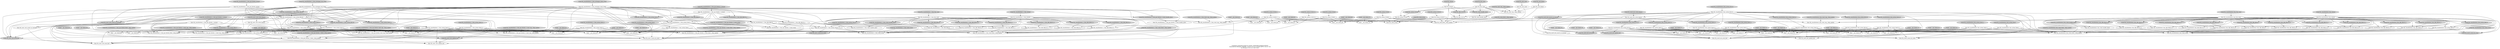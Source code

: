 strict digraph "combined" {
"Sched RL_test0_dut_update_buf" [style=filled, shape=ellipse];
"Exec RL_test0_dut_update_buf" [shape=ellipse];
"Sched RL_test0_dut_inval_buf" [style=filled, shape=ellipse];
"Exec RL_test0_dut_inval_buf" [shape=ellipse];
"Sched RL_test0_dut_write_bypass" [style=filled, shape=ellipse];
"Exec RL_test0_dut_write_bypass" [shape=ellipse];
"Sched RL_test0_dut_assert_no_latched" [style=filled, shape=ellipse];
"Exec RL_test0_dut_assert_no_latched" [shape=ellipse];
"Sched RL_test0_count_do_count" [style=filled, shape=ellipse];
"Exec RL_test0_count_do_count" [shape=ellipse];
"Sched RL_test1_dut_update_buf" [style=filled, shape=ellipse];
"Exec RL_test1_dut_update_buf" [shape=ellipse];
"Sched RL_test1_dut_inval_buf" [style=filled, shape=ellipse];
"Exec RL_test1_dut_inval_buf" [shape=ellipse];
"Sched RL_test1_dut_write_bypass" [style=filled, shape=ellipse];
"Exec RL_test1_dut_write_bypass" [shape=ellipse];
"Sched RL_test1_dut_assert_no_latched" [style=filled, shape=ellipse];
"Exec RL_test1_dut_assert_no_latched" [shape=ellipse];
"Sched RL_test1_count_do_count" [style=filled, shape=ellipse];
"Exec RL_test1_count_do_count" [shape=ellipse];
"Sched RL_resultGetters_fsm_start_reg__dreg_update" [style=filled, shape=ellipse];
"Exec RL_resultGetters_fsm_start_reg__dreg_update" [shape=ellipse];
"Sched RL_resultGetters_fsm_state_handle_abort" [style=filled, shape=ellipse];
"Exec RL_resultGetters_fsm_state_handle_abort" [shape=ellipse];
"Sched RL_resultGetters_fsm_state_fired__dreg_update" [style=filled, shape=ellipse];
"Exec RL_resultGetters_fsm_state_fired__dreg_update" [shape=ellipse];
"Sched RL_resultGetters_fsm_state_every" [style=filled, shape=ellipse];
"Exec RL_resultGetters_fsm_state_every" [shape=ellipse];
"Sched RL_resultGetters_fsm_restart" [style=filled, shape=ellipse];
"Exec RL_resultGetters_fsm_restart" [shape=ellipse];
"Sched RL_resultGetters_fsm_action_l49c15" [style=filled, shape=ellipse];
"Exec RL_resultGetters_fsm_action_l49c15" [shape=ellipse];
"Sched RL_resultGetters_fsm_action_l44c5" [style=filled, shape=ellipse];
"Exec RL_resultGetters_fsm_action_l44c5" [shape=ellipse];
"Sched RL_resultGetters_fsm_action_l44c5_1" [style=filled, shape=ellipse];
"Exec RL_resultGetters_fsm_action_l44c5_1" [shape=ellipse];
"Sched RL_resultGetters_fsm_action_l52c12" [style=filled, shape=ellipse];
"Exec RL_resultGetters_fsm_action_l52c12" [shape=ellipse];
"Sched RL_resultGetters_fsm_action_l44c5_2" [style=filled, shape=ellipse];
"Exec RL_resultGetters_fsm_action_l44c5_2" [shape=ellipse];
"Sched RL_resultGetters_fsm_action_l44c5_4" [style=filled, shape=ellipse];
"Exec RL_resultGetters_fsm_action_l44c5_4" [shape=ellipse];
"Sched RL_resultGetters_fsm_action_l44c5_5" [style=filled, shape=ellipse];
"Exec RL_resultGetters_fsm_action_l44c5_5" [shape=ellipse];
"Sched RL_resultGetters_fsm_action_l57c12" [style=filled, shape=ellipse];
"Exec RL_resultGetters_fsm_action_l57c12" [shape=ellipse];
"Sched RL_resultGetters_fsm_action_l44c5_6" [style=filled, shape=ellipse];
"Exec RL_resultGetters_fsm_action_l44c5_6" [shape=ellipse];
"Sched RL_resultGetters_fsm_action_l44c5_8" [style=filled, shape=ellipse];
"Exec RL_resultGetters_fsm_action_l44c5_8" [shape=ellipse];
"Sched RL_resultGetters_fsm_action_l92c16" [style=filled, shape=ellipse];
"Exec RL_resultGetters_fsm_action_l92c16" [shape=ellipse];
"Sched RL_resultGetters_fsm_idle_l90c22" [style=filled, shape=ellipse];
"Exec RL_resultGetters_fsm_idle_l90c22" [shape=ellipse];
"Sched RL_resultGetters_fsm_idle_l90c22_1" [style=filled, shape=ellipse];
"Exec RL_resultGetters_fsm_idle_l90c22_1" [shape=ellipse];
"Sched RL_resultGetters_fsm_idle_l90c22_2" [style=filled, shape=ellipse];
"Exec RL_resultGetters_fsm_idle_l90c22_2" [shape=ellipse];
"Sched RL_resultGetters_fsm_idle_l90c22_3" [style=filled, shape=ellipse];
"Exec RL_resultGetters_fsm_idle_l90c22_3" [shape=ellipse];
"Sched RL_resultGetters_fsm_idle_l90c22_4" [style=filled, shape=ellipse];
"Exec RL_resultGetters_fsm_idle_l90c22_4" [shape=ellipse];
"Sched RL_resultGetters_fsm_idle_l90c22_5" [style=filled, shape=ellipse];
"Exec RL_resultGetters_fsm_idle_l90c22_5" [shape=ellipse];
"Sched RL_resultGetters_fsm_idle_l90c22_6" [style=filled, shape=ellipse];
"Exec RL_resultGetters_fsm_idle_l90c22_6" [shape=ellipse];
"Sched RL_resultGetters_fsm_idle_l90c22_7" [style=filled, shape=ellipse];
"Exec RL_resultGetters_fsm_idle_l90c22_7" [shape=ellipse];
"Sched RL_resultGetters_fsm_idle_l90c22_8" [style=filled, shape=ellipse];
"Exec RL_resultGetters_fsm_idle_l90c22_8" [shape=ellipse];
"Sched RL_resultGetters_fsm_idle_l90c22_9" [style=filled, shape=ellipse];
"Exec RL_resultGetters_fsm_idle_l90c22_9" [shape=ellipse];
"Sched RL_resultGetters_fsm_fsm_start" [style=filled, shape=ellipse];
"Exec RL_resultGetters_fsm_fsm_start" [shape=ellipse];
"Sched RL_resultGetters_1_fsm_start_reg__dreg_update" [style=filled, shape=ellipse];
"Exec RL_resultGetters_1_fsm_start_reg__dreg_update" [shape=ellipse];
"Sched RL_resultGetters_1_fsm_state_handle_abort" [style=filled, shape=ellipse];
"Exec RL_resultGetters_1_fsm_state_handle_abort" [shape=ellipse];
"Sched RL_resultGetters_1_fsm_state_fired__dreg_update" [style=filled, shape=ellipse];
"Exec RL_resultGetters_1_fsm_state_fired__dreg_update" [shape=ellipse];
"Sched RL_resultGetters_1_fsm_state_every" [style=filled, shape=ellipse];
"Exec RL_resultGetters_1_fsm_state_every" [shape=ellipse];
"Sched RL_resultGetters_1_fsm_par_blocks_start_reg__dreg_update" [style=filled, shape=ellipse];
"Exec RL_resultGetters_1_fsm_par_blocks_start_reg__dreg_update" [shape=ellipse];
"Sched RL_resultGetters_1_fsm_par_blocks_fired__dreg_update" [style=filled, shape=ellipse];
"Exec RL_resultGetters_1_fsm_par_blocks_fired__dreg_update" [shape=ellipse];
"Sched RL_resultGetters_1_fsm_par_blocks_restart" [style=filled, shape=ellipse];
"Exec RL_resultGetters_1_fsm_par_blocks_restart" [shape=ellipse];
"Sched RL_resultGetters_1_fsm_par_blocks_1_start_reg__dreg_update" [style=filled, shape=ellipse];
"Exec RL_resultGetters_1_fsm_par_blocks_1_start_reg__dreg_update" [shape=ellipse];
"Sched RL_resultGetters_1_fsm_par_blocks_1_fired__dreg_update" [style=filled, shape=ellipse];
"Exec RL_resultGetters_1_fsm_par_blocks_1_fired__dreg_update" [shape=ellipse];
"Sched RL_resultGetters_1_fsm_par_blocks_1_restart" [style=filled, shape=ellipse];
"Exec RL_resultGetters_1_fsm_par_blocks_1_restart" [shape=ellipse];
"Sched RL_resultGetters_1_fsm_par_blocks_2_start_reg__dreg_update" [style=filled, shape=ellipse];
"Exec RL_resultGetters_1_fsm_par_blocks_2_start_reg__dreg_update" [shape=ellipse];
"Sched RL_resultGetters_1_fsm_par_blocks_2_state_handle_abort" [style=filled, shape=ellipse];
"Exec RL_resultGetters_1_fsm_par_blocks_2_state_handle_abort" [shape=ellipse];
"Sched RL_resultGetters_1_fsm_par_blocks_2_state_fired__dreg_update" [style=filled, shape=ellipse];
"Exec RL_resultGetters_1_fsm_par_blocks_2_state_fired__dreg_update" [shape=ellipse];
"Sched RL_resultGetters_1_fsm_par_blocks_2_state_every" [style=filled, shape=ellipse];
"Exec RL_resultGetters_1_fsm_par_blocks_2_state_every" [shape=ellipse];
"Sched RL_resultGetters_1_fsm_par_blocks_2_restart" [style=filled, shape=ellipse];
"Exec RL_resultGetters_1_fsm_par_blocks_2_restart" [shape=ellipse];
"Sched RL_resultGetters_1_fsm_restart" [style=filled, shape=ellipse];
"Exec RL_resultGetters_1_fsm_restart" [shape=ellipse];
"Sched RL_resultGetters_1_fsm_action_l76c15" [style=filled, shape=ellipse];
"Exec RL_resultGetters_1_fsm_action_l76c15" [shape=ellipse];
"Sched RL_resultGetters_1_fsm_action_l44c5" [style=filled, shape=ellipse];
"Exec RL_resultGetters_1_fsm_action_l44c5" [shape=ellipse];
"Sched RL_resultGetters_1_fsm_action_l44c5_1" [style=filled, shape=ellipse];
"Exec RL_resultGetters_1_fsm_action_l44c5_1" [shape=ellipse];
"Sched RL_resultGetters_1_fsm_actionpar_start_l78c9" [style=filled, shape=ellipse];
"Exec RL_resultGetters_1_fsm_actionpar_start_l78c9" [shape=ellipse];
"Sched RL_resultGetters_1_fsm_action_l44c5_2" [style=filled, shape=ellipse];
"Exec RL_resultGetters_1_fsm_action_l44c5_2" [shape=ellipse];
"Sched RL_resultGetters_1_fsm_action_l44c5_3" [style=filled, shape=ellipse];
"Exec RL_resultGetters_1_fsm_action_l44c5_3" [shape=ellipse];
"Sched RL_resultGetters_1_fsm_action_l44c5_4" [style=filled, shape=ellipse];
"Exec RL_resultGetters_1_fsm_action_l44c5_4" [shape=ellipse];
"Sched RL_resultGetters_1_fsm_action_l44c5_5" [style=filled, shape=ellipse];
"Exec RL_resultGetters_1_fsm_action_l44c5_5" [shape=ellipse];
"Sched RL_resultGetters_1_fsm_action_l92c16" [style=filled, shape=ellipse];
"Exec RL_resultGetters_1_fsm_action_l92c16" [shape=ellipse];
"Sched RL_resultGetters_1_fsm_action_l83c17" [style=filled, shape=ellipse];
"Exec RL_resultGetters_1_fsm_action_l83c17" [shape=ellipse];
"Sched RL_resultGetters_1_fsm_action_l80c20" [style=filled, shape=ellipse];
"Exec RL_resultGetters_1_fsm_action_l80c20" [shape=ellipse];
"Sched RL_resultGetters_1_fsm_actionpar_run_l78c9" [style=filled, shape=ellipse];
"Exec RL_resultGetters_1_fsm_actionpar_run_l78c9" [shape=ellipse];
"Sched RL_resultGetters_1_fsm_idle_l90c22" [style=filled, shape=ellipse];
"Exec RL_resultGetters_1_fsm_idle_l90c22" [shape=ellipse];
"Sched RL_resultGetters_1_fsm_idle_l90c22_1" [style=filled, shape=ellipse];
"Exec RL_resultGetters_1_fsm_idle_l90c22_1" [shape=ellipse];
"Sched RL_resultGetters_1_fsm_idle_l90c22_2" [style=filled, shape=ellipse];
"Exec RL_resultGetters_1_fsm_idle_l90c22_2" [shape=ellipse];
"Sched RL_resultGetters_1_fsm_idle_l90c22_3" [style=filled, shape=ellipse];
"Exec RL_resultGetters_1_fsm_idle_l90c22_3" [shape=ellipse];
"Sched RL_resultGetters_1_fsm_idle_l90c22_4" [style=filled, shape=ellipse];
"Exec RL_resultGetters_1_fsm_idle_l90c22_4" [shape=ellipse];
"Sched RL_resultGetters_1_fsm_idle_l90c22_5" [style=filled, shape=ellipse];
"Exec RL_resultGetters_1_fsm_idle_l90c22_5" [shape=ellipse];
"Sched RL_resultGetters_1_fsm_idle_l88c23" [style=filled, shape=ellipse];
"Exec RL_resultGetters_1_fsm_idle_l88c23" [shape=ellipse];
"Sched RL_resultGetters_1_fsm_idle_l88c23_1" [style=filled, shape=ellipse];
"Exec RL_resultGetters_1_fsm_idle_l88c23_1" [shape=ellipse];
"Sched RL_resultGetters_1_fsm_fsm_start" [style=filled, shape=ellipse];
"Exec RL_resultGetters_1_fsm_fsm_start" [shape=ellipse];
"Sched RL_start_reg__dreg_update" [style=filled, shape=ellipse];
"Exec RL_start_reg__dreg_update" [shape=ellipse];
"Sched RL_state_handle_abort" [style=filled, shape=ellipse];
"Exec RL_state_handle_abort" [shape=ellipse];
"Sched RL_state_fired__dreg_update" [style=filled, shape=ellipse];
"Exec RL_state_fired__dreg_update" [shape=ellipse];
"Sched RL_state_every" [style=filled, shape=ellipse];
"Exec RL_state_every" [shape=ellipse];
"Sched RL_restart" [style=filled, shape=ellipse];
"Exec RL_restart" [shape=ellipse];
"Sched RL_action_l132c9" [style=filled, shape=ellipse];
"Exec RL_action_l132c9" [shape=ellipse];
"Sched RL_action_l119c13" [style=filled, shape=ellipse];
"Exec RL_action_l119c13" [shape=ellipse];
"Sched RL_action_l120c9" [style=filled, shape=ellipse];
"Exec RL_action_l120c9" [shape=ellipse];
"Sched RL_action_l119c13_1" [style=filled, shape=ellipse];
"Exec RL_action_l119c13_1" [shape=ellipse];
"Sched RL_action_l120c9_1" [style=filled, shape=ellipse];
"Exec RL_action_l120c9_1" [shape=ellipse];
"Sched RL_action_l134c9" [style=filled, shape=ellipse];
"Exec RL_action_l134c9" [shape=ellipse];
"Sched RL_idle_l131c15" [style=filled, shape=ellipse];
"Exec RL_idle_l131c15" [shape=ellipse];
"Sched RL_fsm_start" [style=filled, shape=ellipse];
"Exec RL_fsm_start" [shape=ellipse];
"Sched RL_auto_start" [style=filled, shape=ellipse];
"Exec RL_auto_start" [shape=ellipse];
"Sched RL_auto_finish" [style=filled, shape=ellipse];
"Exec RL_auto_finish" [shape=ellipse];
"Sched __me_check_15" [style=filled, shape=ellipse];
"Exec __me_check_15" [shape=ellipse];
"Sched __me_check_16" [style=filled, shape=ellipse];
"Exec __me_check_16" [shape=ellipse];
"Sched __me_check_17" [style=filled, shape=ellipse];
"Exec __me_check_17" [shape=ellipse];
"Sched __me_check_18" [style=filled, shape=ellipse];
"Exec __me_check_18" [shape=ellipse];
"Sched __me_check_19" [style=filled, shape=ellipse];
"Exec __me_check_19" [shape=ellipse];
"Sched __me_check_20" [style=filled, shape=ellipse];
"Exec __me_check_20" [shape=ellipse];
"Sched __me_check_21" [style=filled, shape=ellipse];
"Exec __me_check_21" [shape=ellipse];
"Sched __me_check_22" [style=filled, shape=ellipse];
"Exec __me_check_22" [shape=ellipse];
"Sched __me_check_23" [style=filled, shape=ellipse];
"Exec __me_check_23" [shape=ellipse];
"Sched __me_check_24" [style=filled, shape=ellipse];
"Exec __me_check_24" [shape=ellipse];
"Sched __me_check_53" [style=filled, shape=ellipse];
"Exec __me_check_53" [shape=ellipse];
"Sched __me_check_54" [style=filled, shape=ellipse];
"Exec __me_check_54" [shape=ellipse];
"Sched __me_check_55" [style=filled, shape=ellipse];
"Exec __me_check_55" [shape=ellipse];
"Sched __me_check_57" [style=filled, shape=ellipse];
"Exec __me_check_57" [shape=ellipse];
"Sched __me_check_58" [style=filled, shape=ellipse];
"Exec __me_check_58" [shape=ellipse];
"Sched __me_check_59" [style=filled, shape=ellipse];
"Exec __me_check_59" [shape=ellipse];
"Sched __me_check_60" [style=filled, shape=ellipse];
"Exec __me_check_60" [shape=ellipse];
"Sched __me_check_79" [style=filled, shape=ellipse];
"Exec __me_check_79" [shape=ellipse];
"Sched __me_check_80" [style=filled, shape=ellipse];
"Exec __me_check_80" [shape=ellipse];
"Sched __me_check_81" [style=filled, shape=ellipse];
"Exec __me_check_81" [shape=ellipse];
"Sched __me_check_82" [style=filled, shape=ellipse];
"Exec __me_check_82" [shape=ellipse];
"Sched __me_check_83" [style=filled, shape=ellipse];
"Exec __me_check_83" [shape=ellipse];
"Sched __me_check_15"->"Exec __me_check_15";
"Exec RL_resultGetters_fsm_action_l49c15"->"Exec __me_check_15";
"Exec RL_resultGetters_fsm_action_l44c5"->"Exec __me_check_15";
"Exec RL_resultGetters_fsm_action_l44c5_1"->"Exec __me_check_15";
"Exec RL_resultGetters_fsm_action_l52c12"->"Exec __me_check_15";
"Exec RL_resultGetters_fsm_action_l44c5_2"->"Exec __me_check_15";
"Exec RL_resultGetters_fsm_action_l44c5_4"->"Exec __me_check_15";
"Exec RL_resultGetters_fsm_action_l44c5_5"->"Exec __me_check_15";
"Exec RL_resultGetters_fsm_action_l57c12"->"Exec __me_check_15";
"Exec RL_resultGetters_fsm_action_l44c5_6"->"Exec __me_check_15";
"Exec RL_resultGetters_fsm_action_l44c5_8"->"Exec __me_check_15";
"Exec RL_resultGetters_fsm_action_l92c16"->"Exec __me_check_15";
"Sched __me_check_16"->"Exec __me_check_16";
"Exec RL_resultGetters_fsm_action_l44c5"->"Exec __me_check_16";
"Exec RL_resultGetters_fsm_action_l44c5_1"->"Exec __me_check_16";
"Exec RL_resultGetters_fsm_action_l52c12"->"Exec __me_check_16";
"Exec RL_resultGetters_fsm_action_l44c5_2"->"Exec __me_check_16";
"Exec RL_resultGetters_fsm_action_l44c5_4"->"Exec __me_check_16";
"Exec RL_resultGetters_fsm_action_l44c5_5"->"Exec __me_check_16";
"Exec RL_resultGetters_fsm_action_l57c12"->"Exec __me_check_16";
"Exec RL_resultGetters_fsm_action_l44c5_6"->"Exec __me_check_16";
"Exec RL_resultGetters_fsm_action_l44c5_8"->"Exec __me_check_16";
"Exec RL_resultGetters_fsm_action_l92c16"->"Exec __me_check_16";
"Sched __me_check_17"->"Exec __me_check_17";
"Exec RL_resultGetters_fsm_action_l44c5_1"->"Exec __me_check_17";
"Exec RL_resultGetters_fsm_action_l52c12"->"Exec __me_check_17";
"Exec RL_resultGetters_fsm_action_l44c5_2"->"Exec __me_check_17";
"Exec RL_resultGetters_fsm_action_l44c5_4"->"Exec __me_check_17";
"Exec RL_resultGetters_fsm_action_l44c5_5"->"Exec __me_check_17";
"Exec RL_resultGetters_fsm_action_l57c12"->"Exec __me_check_17";
"Exec RL_resultGetters_fsm_action_l44c5_6"->"Exec __me_check_17";
"Exec RL_resultGetters_fsm_action_l44c5_8"->"Exec __me_check_17";
"Exec RL_resultGetters_fsm_action_l92c16"->"Exec __me_check_17";
"Sched __me_check_18"->"Exec __me_check_18";
"Exec RL_resultGetters_fsm_action_l52c12"->"Exec __me_check_18";
"Exec RL_resultGetters_fsm_action_l44c5_2"->"Exec __me_check_18";
"Exec RL_resultGetters_fsm_action_l44c5_4"->"Exec __me_check_18";
"Exec RL_resultGetters_fsm_action_l44c5_5"->"Exec __me_check_18";
"Exec RL_resultGetters_fsm_action_l57c12"->"Exec __me_check_18";
"Exec RL_resultGetters_fsm_action_l44c5_6"->"Exec __me_check_18";
"Exec RL_resultGetters_fsm_action_l44c5_8"->"Exec __me_check_18";
"Exec RL_resultGetters_fsm_action_l92c16"->"Exec __me_check_18";
"Sched __me_check_19"->"Exec __me_check_19";
"Exec RL_resultGetters_fsm_action_l44c5_2"->"Exec __me_check_19";
"Exec RL_resultGetters_fsm_action_l44c5_4"->"Exec __me_check_19";
"Exec RL_resultGetters_fsm_action_l44c5_5"->"Exec __me_check_19";
"Exec RL_resultGetters_fsm_action_l57c12"->"Exec __me_check_19";
"Exec RL_resultGetters_fsm_action_l44c5_6"->"Exec __me_check_19";
"Exec RL_resultGetters_fsm_action_l44c5_8"->"Exec __me_check_19";
"Exec RL_resultGetters_fsm_action_l92c16"->"Exec __me_check_19";
"Sched __me_check_20"->"Exec __me_check_20";
"Exec RL_resultGetters_fsm_action_l44c5_4"->"Exec __me_check_20";
"Exec RL_resultGetters_fsm_action_l44c5_5"->"Exec __me_check_20";
"Exec RL_resultGetters_fsm_action_l57c12"->"Exec __me_check_20";
"Exec RL_resultGetters_fsm_action_l44c5_6"->"Exec __me_check_20";
"Exec RL_resultGetters_fsm_action_l44c5_8"->"Exec __me_check_20";
"Exec RL_resultGetters_fsm_action_l92c16"->"Exec __me_check_20";
"Sched __me_check_21"->"Exec __me_check_21";
"Exec RL_resultGetters_fsm_action_l44c5_5"->"Exec __me_check_21";
"Exec RL_resultGetters_fsm_action_l57c12"->"Exec __me_check_21";
"Exec RL_resultGetters_fsm_action_l44c5_6"->"Exec __me_check_21";
"Exec RL_resultGetters_fsm_action_l44c5_8"->"Exec __me_check_21";
"Exec RL_resultGetters_fsm_action_l92c16"->"Exec __me_check_21";
"Sched __me_check_22"->"Exec __me_check_22";
"Exec RL_resultGetters_fsm_action_l57c12"->"Exec __me_check_22";
"Exec RL_resultGetters_fsm_action_l44c5_6"->"Exec __me_check_22";
"Exec RL_resultGetters_fsm_action_l44c5_8"->"Exec __me_check_22";
"Exec RL_resultGetters_fsm_action_l92c16"->"Exec __me_check_22";
"Sched __me_check_23"->"Exec __me_check_23";
"Exec RL_resultGetters_fsm_action_l44c5_6"->"Exec __me_check_23";
"Exec RL_resultGetters_fsm_action_l44c5_8"->"Exec __me_check_23";
"Exec RL_resultGetters_fsm_action_l92c16"->"Exec __me_check_23";
"Sched __me_check_24"->"Exec __me_check_24";
"Exec RL_resultGetters_fsm_action_l44c5_8"->"Exec __me_check_24";
"Exec RL_resultGetters_fsm_action_l92c16"->"Exec __me_check_24";
"Sched __me_check_53"->"Exec __me_check_53";
"Exec RL_resultGetters_1_fsm_action_l76c15"->"Exec __me_check_53";
"Exec RL_resultGetters_1_fsm_action_l44c5"->"Exec __me_check_53";
"Exec RL_resultGetters_1_fsm_action_l44c5_1"->"Exec __me_check_53";
"Exec RL_resultGetters_1_fsm_actionpar_start_l78c9"->"Exec __me_check_53";
"Exec RL_resultGetters_1_fsm_action_l44c5_2"->"Exec __me_check_53";
"Exec RL_resultGetters_1_fsm_action_l44c5_3"->"Exec __me_check_53";
"Exec RL_resultGetters_1_fsm_action_l44c5_4"->"Exec __me_check_53";
"Exec RL_resultGetters_1_fsm_action_l44c5_5"->"Exec __me_check_53";
"Exec RL_resultGetters_1_fsm_action_l92c16"->"Exec __me_check_53";
"Sched __me_check_54"->"Exec __me_check_54";
"Exec RL_resultGetters_1_fsm_action_l44c5"->"Exec __me_check_54";
"Exec RL_resultGetters_1_fsm_action_l44c5_1"->"Exec __me_check_54";
"Exec RL_resultGetters_1_fsm_actionpar_start_l78c9"->"Exec __me_check_54";
"Exec RL_resultGetters_1_fsm_action_l44c5_2"->"Exec __me_check_54";
"Exec RL_resultGetters_1_fsm_action_l44c5_3"->"Exec __me_check_54";
"Exec RL_resultGetters_1_fsm_action_l44c5_4"->"Exec __me_check_54";
"Exec RL_resultGetters_1_fsm_action_l44c5_5"->"Exec __me_check_54";
"Exec RL_resultGetters_1_fsm_action_l92c16"->"Exec __me_check_54";
"Sched __me_check_55"->"Exec __me_check_55";
"Exec RL_resultGetters_1_fsm_action_l44c5_1"->"Exec __me_check_55";
"Exec RL_resultGetters_1_fsm_actionpar_start_l78c9"->"Exec __me_check_55";
"Exec RL_resultGetters_1_fsm_action_l44c5_2"->"Exec __me_check_55";
"Exec RL_resultGetters_1_fsm_action_l44c5_3"->"Exec __me_check_55";
"Exec RL_resultGetters_1_fsm_action_l44c5_4"->"Exec __me_check_55";
"Exec RL_resultGetters_1_fsm_action_l44c5_5"->"Exec __me_check_55";
"Exec RL_resultGetters_1_fsm_action_l92c16"->"Exec __me_check_55";
"Sched __me_check_57"->"Exec __me_check_57";
"Exec RL_resultGetters_1_fsm_action_l44c5_2"->"Exec __me_check_57";
"Exec RL_resultGetters_1_fsm_action_l44c5_3"->"Exec __me_check_57";
"Exec RL_resultGetters_1_fsm_action_l44c5_4"->"Exec __me_check_57";
"Exec RL_resultGetters_1_fsm_action_l44c5_5"->"Exec __me_check_57";
"Exec RL_resultGetters_1_fsm_action_l92c16"->"Exec __me_check_57";
"Sched __me_check_58"->"Exec __me_check_58";
"Exec RL_resultGetters_1_fsm_action_l44c5_3"->"Exec __me_check_58";
"Exec RL_resultGetters_1_fsm_action_l44c5_4"->"Exec __me_check_58";
"Exec RL_resultGetters_1_fsm_action_l44c5_5"->"Exec __me_check_58";
"Exec RL_resultGetters_1_fsm_action_l92c16"->"Exec __me_check_58";
"Sched __me_check_59"->"Exec __me_check_59";
"Exec RL_resultGetters_1_fsm_action_l44c5_4"->"Exec __me_check_59";
"Exec RL_resultGetters_1_fsm_action_l44c5_5"->"Exec __me_check_59";
"Exec RL_resultGetters_1_fsm_action_l92c16"->"Exec __me_check_59";
"Sched __me_check_60"->"Exec __me_check_60";
"Exec RL_resultGetters_1_fsm_action_l44c5_5"->"Exec __me_check_60";
"Exec RL_resultGetters_1_fsm_action_l92c16"->"Exec __me_check_60";
"Sched __me_check_79"->"Exec __me_check_79";
"Exec RL_action_l132c9"->"Exec __me_check_79";
"Exec RL_action_l119c13"->"Exec __me_check_79";
"Exec RL_action_l120c9"->"Exec __me_check_79";
"Exec RL_action_l119c13_1"->"Exec __me_check_79";
"Exec RL_action_l120c9_1"->"Exec __me_check_79";
"Exec RL_action_l134c9"->"Exec __me_check_79";
"Sched __me_check_80"->"Exec __me_check_80";
"Exec RL_action_l119c13"->"Exec __me_check_80";
"Exec RL_action_l120c9"->"Exec __me_check_80";
"Exec RL_action_l119c13_1"->"Exec __me_check_80";
"Exec RL_action_l120c9_1"->"Exec __me_check_80";
"Exec RL_action_l134c9"->"Exec __me_check_80";
"Sched __me_check_81"->"Exec __me_check_81";
"Exec RL_action_l120c9"->"Exec __me_check_81";
"Exec RL_action_l119c13_1"->"Exec __me_check_81";
"Exec RL_action_l120c9_1"->"Exec __me_check_81";
"Exec RL_action_l134c9"->"Exec __me_check_81";
"Sched __me_check_82"->"Exec __me_check_82";
"Exec RL_action_l119c13_1"->"Exec __me_check_82";
"Exec RL_action_l120c9_1"->"Exec __me_check_82";
"Exec RL_action_l134c9"->"Exec __me_check_82";
"Sched __me_check_83"->"Exec __me_check_83";
"Exec RL_action_l120c9_1"->"Exec __me_check_83";
"Exec RL_action_l134c9"->"Exec __me_check_83";
"Sched RL_restart"->"Exec RL_restart";
"Exec RL_restart"->"Sched RL_action_l132c9";
"Exec RL_fsm_start"->"Sched RL_action_l132c9";
"Exec RL_restart"->"Sched RL_action_l132c9";
"Exec RL_fsm_start"->"Sched RL_action_l132c9";
"Sched RL_action_l132c9"->"Exec RL_action_l132c9";
"Exec RL_restart"->"Exec RL_action_l132c9";
"Exec RL_fsm_start"->"Exec RL_action_l132c9";
"Sched RL_action_l119c13"->"Exec RL_action_l119c13";
"Sched RL_action_l120c9"->"Exec RL_action_l120c9";
"Sched RL_action_l119c13_1"->"Exec RL_action_l119c13_1";
"Sched RL_action_l120c9_1"->"Exec RL_action_l120c9_1";
"Sched RL_action_l134c9"->"Exec RL_action_l134c9";
"Exec RL_restart"->"Sched RL_idle_l131c15";
"Exec RL_fsm_start"->"Sched RL_idle_l131c15";
"Exec RL_restart"->"Sched RL_idle_l131c15";
"Exec RL_fsm_start"->"Sched RL_idle_l131c15";
"Sched RL_idle_l131c15"->"Exec RL_idle_l131c15";
"Exec RL_restart"->"Exec RL_idle_l131c15";
"Exec RL_fsm_start"->"Exec RL_idle_l131c15";
"Sched RL_fsm_start"->"Exec RL_fsm_start";
"Sched RL_auto_start"->"Exec RL_auto_start";
"Sched RL_auto_finish"->"Exec RL_auto_finish";
"Exec RL_test0_dut_write_bypass"->"Sched RL_test0_dut_update_buf";
"Exec RL_resultGetters_fsm_action_l52c12"->"Sched RL_test0_dut_update_buf";
"Exec RL_resultGetters_fsm_action_l57c12"->"Sched RL_test0_dut_update_buf";
"Exec RL_resultGetters_fsm_action_l52c12"->"Sched RL_test0_dut_update_buf";
"Exec RL_resultGetters_fsm_action_l57c12"->"Sched RL_test0_dut_update_buf";
"Exec RL_test0_dut_write_bypass"->"Sched RL_test0_dut_update_buf";
"Sched RL_test0_dut_update_buf"->"Exec RL_test0_dut_update_buf";
"Exec RL_resultGetters_fsm_action_l44c5_1"->"Exec RL_test0_dut_update_buf";
"Exec RL_resultGetters_fsm_action_l52c12"->"Exec RL_test0_dut_update_buf";
"Exec RL_resultGetters_fsm_action_l44c5_2"->"Exec RL_test0_dut_update_buf";
"Exec RL_resultGetters_fsm_action_l44c5_6"->"Exec RL_test0_dut_update_buf";
"Exec RL_test0_dut_write_bypass"->"Sched RL_test0_dut_inval_buf";
"Exec RL_resultGetters_fsm_action_l52c12"->"Sched RL_test0_dut_inval_buf";
"Exec RL_resultGetters_fsm_action_l57c12"->"Sched RL_test0_dut_inval_buf";
"Exec RL_resultGetters_fsm_action_l52c12"->"Sched RL_test0_dut_inval_buf";
"Exec RL_resultGetters_fsm_action_l57c12"->"Sched RL_test0_dut_inval_buf";
"Exec RL_test0_dut_write_bypass"->"Sched RL_test0_dut_inval_buf";
"Sched RL_test0_dut_inval_buf"->"Exec RL_test0_dut_inval_buf";
"Exec RL_resultGetters_fsm_action_l44c5"->"Exec RL_test0_dut_inval_buf";
"Exec RL_resultGetters_fsm_action_l44c5_1"->"Exec RL_test0_dut_inval_buf";
"Exec RL_resultGetters_fsm_action_l52c12"->"Exec RL_test0_dut_inval_buf";
"Exec RL_resultGetters_fsm_action_l44c5_2"->"Exec RL_test0_dut_inval_buf";
"Exec RL_resultGetters_fsm_action_l44c5_4"->"Exec RL_test0_dut_inval_buf";
"Exec RL_resultGetters_fsm_action_l44c5_5"->"Exec RL_test0_dut_inval_buf";
"Exec RL_resultGetters_fsm_action_l57c12"->"Exec RL_test0_dut_inval_buf";
"Exec RL_resultGetters_fsm_action_l44c5_6"->"Exec RL_test0_dut_inval_buf";
"Exec RL_resultGetters_fsm_action_l44c5_8"->"Exec RL_test0_dut_inval_buf";
"Exec RL_resultGetters_fsm_action_l92c16"->"Exec RL_test0_dut_inval_buf";
"Exec RL_test0_dut_assert_no_latched"->"Exec RL_test0_dut_inval_buf";
"Sched RL_test0_dut_write_bypass"->"Exec RL_test0_dut_write_bypass";
"Exec RL_resultGetters_fsm_action_l52c12"->"Exec RL_test0_dut_write_bypass";
"Exec RL_resultGetters_fsm_action_l52c12"->"Sched RL_test0_dut_assert_no_latched";
"Exec RL_resultGetters_fsm_action_l52c12"->"Sched RL_test0_dut_assert_no_latched";
"Sched RL_test0_dut_assert_no_latched"->"Exec RL_test0_dut_assert_no_latched";
"Exec RL_resultGetters_fsm_restart"->"Sched RL_test0_count_do_count";
"Exec RL_resultGetters_fsm_action_l49c15"->"Sched RL_test0_count_do_count";
"Exec RL_resultGetters_fsm_fsm_start"->"Sched RL_test0_count_do_count";
"Exec RL_resultGetters_fsm_action_l49c15"->"Sched RL_test0_count_do_count";
"Exec RL_resultGetters_fsm_restart"->"Sched RL_test0_count_do_count";
"Exec RL_resultGetters_fsm_fsm_start"->"Sched RL_test0_count_do_count";
"Sched RL_test0_count_do_count"->"Exec RL_test0_count_do_count";
"Exec RL_resultGetters_fsm_action_l44c5_1"->"Exec RL_test0_count_do_count";
"Exec RL_resultGetters_fsm_action_l52c12"->"Exec RL_test0_count_do_count";
"Exec RL_resultGetters_fsm_action_l44c5_5"->"Exec RL_test0_count_do_count";
"Exec RL_resultGetters_fsm_action_l57c12"->"Exec RL_test0_count_do_count";
"Exec RL_resultGetters_fsm_action_l44c5_8"->"Exec RL_test0_count_do_count";
"Exec RL_resultGetters_fsm_action_l92c16"->"Exec RL_test0_count_do_count";
"Exec RL_resultGetters_1_fsm_par_blocks_restart"->"Sched RL_test1_dut_update_buf";
"Exec RL_resultGetters_1_fsm_par_blocks_1_restart"->"Sched RL_test1_dut_update_buf";
"Exec RL_resultGetters_1_fsm_actionpar_start_l78c9"->"Sched RL_test1_dut_update_buf";
"Exec RL_resultGetters_1_fsm_action_l83c17"->"Sched RL_test1_dut_update_buf";
"Exec RL_resultGetters_1_fsm_action_l80c20"->"Sched RL_test1_dut_update_buf";
"Exec RL_resultGetters_1_fsm_actionpar_run_l78c9"->"Sched RL_test1_dut_update_buf";
"Exec RL_resultGetters_1_fsm_actionpar_start_l78c9"->"Sched RL_test1_dut_update_buf";
"Exec RL_resultGetters_1_fsm_par_blocks_restart"->"Sched RL_test1_dut_update_buf";
"Exec RL_resultGetters_1_fsm_par_blocks_1_restart"->"Sched RL_test1_dut_update_buf";
"Exec RL_resultGetters_1_fsm_action_l83c17"->"Sched RL_test1_dut_update_buf";
"Exec RL_resultGetters_1_fsm_action_l80c20"->"Sched RL_test1_dut_update_buf";
"Exec RL_resultGetters_1_fsm_actionpar_run_l78c9"->"Sched RL_test1_dut_update_buf";
"Sched RL_test1_dut_update_buf"->"Exec RL_test1_dut_update_buf";
"Exec RL_resultGetters_1_fsm_actionpar_start_l78c9"->"Exec RL_test1_dut_update_buf";
"Exec RL_resultGetters_1_fsm_action_l44c5_4"->"Exec RL_test1_dut_update_buf";
"Exec RL_resultGetters_1_fsm_action_l83c17"->"Exec RL_test1_dut_update_buf";
"Exec RL_resultGetters_1_fsm_action_l80c20"->"Exec RL_test1_dut_update_buf";
"Exec RL_resultGetters_1_fsm_par_blocks_restart"->"Sched RL_test1_dut_inval_buf";
"Exec RL_resultGetters_1_fsm_par_blocks_1_restart"->"Sched RL_test1_dut_inval_buf";
"Exec RL_resultGetters_1_fsm_actionpar_start_l78c9"->"Sched RL_test1_dut_inval_buf";
"Exec RL_resultGetters_1_fsm_action_l83c17"->"Sched RL_test1_dut_inval_buf";
"Exec RL_resultGetters_1_fsm_action_l80c20"->"Sched RL_test1_dut_inval_buf";
"Exec RL_resultGetters_1_fsm_actionpar_run_l78c9"->"Sched RL_test1_dut_inval_buf";
"Exec RL_resultGetters_1_fsm_actionpar_start_l78c9"->"Sched RL_test1_dut_inval_buf";
"Exec RL_resultGetters_1_fsm_par_blocks_restart"->"Sched RL_test1_dut_inval_buf";
"Exec RL_resultGetters_1_fsm_par_blocks_1_restart"->"Sched RL_test1_dut_inval_buf";
"Exec RL_resultGetters_1_fsm_action_l83c17"->"Sched RL_test1_dut_inval_buf";
"Exec RL_resultGetters_1_fsm_action_l80c20"->"Sched RL_test1_dut_inval_buf";
"Exec RL_resultGetters_1_fsm_actionpar_run_l78c9"->"Sched RL_test1_dut_inval_buf";
"Sched RL_test1_dut_inval_buf"->"Exec RL_test1_dut_inval_buf";
"Exec RL_resultGetters_1_fsm_action_l44c5"->"Exec RL_test1_dut_inval_buf";
"Exec RL_resultGetters_1_fsm_actionpar_start_l78c9"->"Exec RL_test1_dut_inval_buf";
"Exec RL_resultGetters_1_fsm_action_l44c5_3"->"Exec RL_test1_dut_inval_buf";
"Exec RL_resultGetters_1_fsm_action_l44c5_4"->"Exec RL_test1_dut_inval_buf";
"Exec RL_resultGetters_1_fsm_action_l44c5_5"->"Exec RL_test1_dut_inval_buf";
"Exec RL_resultGetters_1_fsm_action_l92c16"->"Exec RL_test1_dut_inval_buf";
"Exec RL_test1_dut_assert_no_latched"->"Exec RL_test1_dut_inval_buf";
"Exec RL_resultGetters_1_fsm_action_l83c17"->"Exec RL_test1_dut_inval_buf";
"Exec RL_resultGetters_1_fsm_action_l80c20"->"Exec RL_test1_dut_inval_buf";
"Sched RL_test1_dut_write_bypass"->"Exec RL_test1_dut_write_bypass";
"Exec RL_resultGetters_1_fsm_action_l80c20"->"Exec RL_test1_dut_write_bypass";
"Exec RL_resultGetters_1_fsm_par_blocks_restart"->"Sched RL_test1_dut_assert_no_latched";
"Exec RL_resultGetters_1_fsm_actionpar_start_l78c9"->"Sched RL_test1_dut_assert_no_latched";
"Exec RL_resultGetters_1_fsm_action_l80c20"->"Sched RL_test1_dut_assert_no_latched";
"Exec RL_resultGetters_1_fsm_actionpar_run_l78c9"->"Sched RL_test1_dut_assert_no_latched";
"Exec RL_resultGetters_1_fsm_actionpar_start_l78c9"->"Sched RL_test1_dut_assert_no_latched";
"Exec RL_resultGetters_1_fsm_par_blocks_restart"->"Sched RL_test1_dut_assert_no_latched";
"Exec RL_resultGetters_1_fsm_action_l80c20"->"Sched RL_test1_dut_assert_no_latched";
"Exec RL_resultGetters_1_fsm_actionpar_run_l78c9"->"Sched RL_test1_dut_assert_no_latched";
"Sched RL_test1_dut_assert_no_latched"->"Exec RL_test1_dut_assert_no_latched";
"Exec RL_resultGetters_1_fsm_action_l80c20"->"Exec RL_test1_dut_assert_no_latched";
"Exec RL_resultGetters_1_fsm_restart"->"Sched RL_test1_count_do_count";
"Exec RL_resultGetters_1_fsm_action_l76c15"->"Sched RL_test1_count_do_count";
"Exec RL_resultGetters_1_fsm_fsm_start"->"Sched RL_test1_count_do_count";
"Exec RL_resultGetters_1_fsm_action_l76c15"->"Sched RL_test1_count_do_count";
"Exec RL_resultGetters_1_fsm_restart"->"Sched RL_test1_count_do_count";
"Exec RL_resultGetters_1_fsm_fsm_start"->"Sched RL_test1_count_do_count";
"Sched RL_test1_count_do_count"->"Exec RL_test1_count_do_count";
"Exec RL_resultGetters_1_fsm_action_l44c5_1"->"Exec RL_test1_count_do_count";
"Exec RL_resultGetters_1_fsm_actionpar_start_l78c9"->"Exec RL_test1_count_do_count";
"Exec RL_resultGetters_1_fsm_action_l44c5_2"->"Exec RL_test1_count_do_count";
"Exec RL_resultGetters_1_fsm_action_l44c5_3"->"Exec RL_test1_count_do_count";
"Exec RL_resultGetters_1_fsm_action_l44c5_4"->"Exec RL_test1_count_do_count";
"Exec RL_resultGetters_1_fsm_action_l44c5_5"->"Exec RL_test1_count_do_count";
"Exec RL_resultGetters_1_fsm_action_l92c16"->"Exec RL_test1_count_do_count";
"Exec RL_resultGetters_1_fsm_actionpar_run_l78c9"->"Exec RL_test1_count_do_count";
"Exec RL_resultGetters_1_fsm_idle_l88c23"->"Exec RL_test1_count_do_count";
"Exec RL_resultGetters_1_fsm_idle_l88c23_1"->"Exec RL_test1_count_do_count";
"Sched RL_resultGetters_fsm_restart"->"Exec RL_resultGetters_fsm_restart";
"Exec RL_resultGetters_fsm_restart"->"Sched RL_resultGetters_fsm_action_l49c15";
"Exec RL_resultGetters_fsm_fsm_start"->"Sched RL_resultGetters_fsm_action_l49c15";
"Exec RL_resultGetters_fsm_restart"->"Sched RL_resultGetters_fsm_action_l49c15";
"Exec RL_resultGetters_fsm_fsm_start"->"Sched RL_resultGetters_fsm_action_l49c15";
"Sched RL_resultGetters_fsm_action_l49c15"->"Exec RL_resultGetters_fsm_action_l49c15";
"Exec RL_resultGetters_fsm_restart"->"Exec RL_resultGetters_fsm_action_l49c15";
"Exec RL_resultGetters_fsm_fsm_start"->"Exec RL_resultGetters_fsm_action_l49c15";
"Sched RL_resultGetters_fsm_action_l44c5"->"Exec RL_resultGetters_fsm_action_l44c5";
"Sched RL_resultGetters_fsm_action_l44c5_1"->"Exec RL_resultGetters_fsm_action_l44c5_1";
"Sched RL_resultGetters_fsm_action_l52c12"->"Exec RL_resultGetters_fsm_action_l52c12";
"Sched RL_resultGetters_fsm_action_l44c5_2"->"Exec RL_resultGetters_fsm_action_l44c5_2";
"Exec RL_test0_dut_write_bypass"->"Sched RL_resultGetters_fsm_action_l44c5_4";
"Exec RL_resultGetters_fsm_action_l52c12"->"Sched RL_resultGetters_fsm_action_l44c5_4";
"Exec RL_resultGetters_fsm_action_l52c12"->"Sched RL_resultGetters_fsm_action_l44c5_4";
"Exec RL_test0_dut_write_bypass"->"Sched RL_resultGetters_fsm_action_l44c5_4";
"Sched RL_resultGetters_fsm_action_l44c5_4"->"Exec RL_resultGetters_fsm_action_l44c5_4";
"Exec RL_test0_dut_write_bypass"->"Sched RL_resultGetters_fsm_action_l44c5_5";
"Exec RL_resultGetters_fsm_action_l52c12"->"Sched RL_resultGetters_fsm_action_l44c5_5";
"Exec RL_resultGetters_fsm_action_l52c12"->"Sched RL_resultGetters_fsm_action_l44c5_5";
"Exec RL_test0_dut_write_bypass"->"Sched RL_resultGetters_fsm_action_l44c5_5";
"Sched RL_resultGetters_fsm_action_l44c5_5"->"Exec RL_resultGetters_fsm_action_l44c5_5";
"Exec RL_test0_dut_write_bypass"->"Sched RL_resultGetters_fsm_action_l57c12";
"Exec RL_resultGetters_fsm_action_l52c12"->"Sched RL_resultGetters_fsm_action_l57c12";
"Exec RL_resultGetters_fsm_action_l52c12"->"Sched RL_resultGetters_fsm_action_l57c12";
"Exec RL_test0_dut_write_bypass"->"Sched RL_resultGetters_fsm_action_l57c12";
"Sched RL_resultGetters_fsm_action_l57c12"->"Exec RL_resultGetters_fsm_action_l57c12";
"Exec RL_resultGetters_fsm_action_l52c12"->"Sched RL_resultGetters_fsm_action_l44c5_6";
"Exec RL_resultGetters_fsm_action_l52c12"->"Sched RL_resultGetters_fsm_action_l44c5_6";
"Sched RL_resultGetters_fsm_action_l44c5_6"->"Exec RL_resultGetters_fsm_action_l44c5_6";
"Exec RL_resultGetters_fsm_action_l52c12"->"Sched RL_resultGetters_fsm_action_l44c5_8";
"Exec RL_resultGetters_fsm_action_l52c12"->"Sched RL_resultGetters_fsm_action_l44c5_8";
"Sched RL_resultGetters_fsm_action_l44c5_8"->"Exec RL_resultGetters_fsm_action_l44c5_8";
"Exec RL_resultGetters_fsm_action_l52c12"->"Sched RL_resultGetters_fsm_action_l92c16";
"Exec RL_resultGetters_fsm_action_l52c12"->"Sched RL_resultGetters_fsm_action_l92c16";
"Sched RL_resultGetters_fsm_action_l92c16"->"Exec RL_resultGetters_fsm_action_l92c16";
"Exec RL_resultGetters_fsm_restart"->"Sched RL_resultGetters_fsm_idle_l90c22";
"Exec RL_resultGetters_fsm_fsm_start"->"Sched RL_resultGetters_fsm_idle_l90c22";
"Exec RL_resultGetters_fsm_restart"->"Sched RL_resultGetters_fsm_idle_l90c22";
"Exec RL_resultGetters_fsm_fsm_start"->"Sched RL_resultGetters_fsm_idle_l90c22";
"Sched RL_resultGetters_fsm_idle_l90c22"->"Exec RL_resultGetters_fsm_idle_l90c22";
"Exec RL_resultGetters_fsm_restart"->"Exec RL_resultGetters_fsm_idle_l90c22";
"Exec RL_resultGetters_fsm_fsm_start"->"Exec RL_resultGetters_fsm_idle_l90c22";
"Exec RL_resultGetters_fsm_restart"->"Sched RL_resultGetters_fsm_idle_l90c22_1";
"Exec RL_resultGetters_fsm_fsm_start"->"Sched RL_resultGetters_fsm_idle_l90c22_1";
"Exec RL_resultGetters_fsm_restart"->"Sched RL_resultGetters_fsm_idle_l90c22_1";
"Exec RL_resultGetters_fsm_fsm_start"->"Sched RL_resultGetters_fsm_idle_l90c22_1";
"Sched RL_resultGetters_fsm_idle_l90c22_1"->"Exec RL_resultGetters_fsm_idle_l90c22_1";
"Exec RL_resultGetters_fsm_restart"->"Exec RL_resultGetters_fsm_idle_l90c22_1";
"Exec RL_resultGetters_fsm_fsm_start"->"Exec RL_resultGetters_fsm_idle_l90c22_1";
"Exec RL_resultGetters_fsm_restart"->"Sched RL_resultGetters_fsm_idle_l90c22_2";
"Exec RL_resultGetters_fsm_fsm_start"->"Sched RL_resultGetters_fsm_idle_l90c22_2";
"Exec RL_resultGetters_fsm_restart"->"Sched RL_resultGetters_fsm_idle_l90c22_2";
"Exec RL_resultGetters_fsm_fsm_start"->"Sched RL_resultGetters_fsm_idle_l90c22_2";
"Sched RL_resultGetters_fsm_idle_l90c22_2"->"Exec RL_resultGetters_fsm_idle_l90c22_2";
"Exec RL_resultGetters_fsm_restart"->"Exec RL_resultGetters_fsm_idle_l90c22_2";
"Exec RL_resultGetters_fsm_fsm_start"->"Exec RL_resultGetters_fsm_idle_l90c22_2";
"Exec RL_resultGetters_fsm_restart"->"Sched RL_resultGetters_fsm_idle_l90c22_3";
"Exec RL_resultGetters_fsm_fsm_start"->"Sched RL_resultGetters_fsm_idle_l90c22_3";
"Exec RL_resultGetters_fsm_restart"->"Sched RL_resultGetters_fsm_idle_l90c22_3";
"Exec RL_resultGetters_fsm_fsm_start"->"Sched RL_resultGetters_fsm_idle_l90c22_3";
"Sched RL_resultGetters_fsm_idle_l90c22_3"->"Exec RL_resultGetters_fsm_idle_l90c22_3";
"Exec RL_resultGetters_fsm_restart"->"Exec RL_resultGetters_fsm_idle_l90c22_3";
"Exec RL_resultGetters_fsm_fsm_start"->"Exec RL_resultGetters_fsm_idle_l90c22_3";
"Exec RL_resultGetters_fsm_restart"->"Sched RL_resultGetters_fsm_idle_l90c22_4";
"Exec RL_resultGetters_fsm_fsm_start"->"Sched RL_resultGetters_fsm_idle_l90c22_4";
"Exec RL_resultGetters_fsm_restart"->"Sched RL_resultGetters_fsm_idle_l90c22_4";
"Exec RL_resultGetters_fsm_fsm_start"->"Sched RL_resultGetters_fsm_idle_l90c22_4";
"Sched RL_resultGetters_fsm_idle_l90c22_4"->"Exec RL_resultGetters_fsm_idle_l90c22_4";
"Exec RL_resultGetters_fsm_restart"->"Exec RL_resultGetters_fsm_idle_l90c22_4";
"Exec RL_resultGetters_fsm_fsm_start"->"Exec RL_resultGetters_fsm_idle_l90c22_4";
"Exec RL_resultGetters_fsm_restart"->"Sched RL_resultGetters_fsm_idle_l90c22_5";
"Exec RL_resultGetters_fsm_fsm_start"->"Sched RL_resultGetters_fsm_idle_l90c22_5";
"Exec RL_resultGetters_fsm_restart"->"Sched RL_resultGetters_fsm_idle_l90c22_5";
"Exec RL_resultGetters_fsm_fsm_start"->"Sched RL_resultGetters_fsm_idle_l90c22_5";
"Sched RL_resultGetters_fsm_idle_l90c22_5"->"Exec RL_resultGetters_fsm_idle_l90c22_5";
"Exec RL_resultGetters_fsm_restart"->"Exec RL_resultGetters_fsm_idle_l90c22_5";
"Exec RL_resultGetters_fsm_fsm_start"->"Exec RL_resultGetters_fsm_idle_l90c22_5";
"Exec RL_resultGetters_fsm_restart"->"Sched RL_resultGetters_fsm_idle_l90c22_6";
"Exec RL_resultGetters_fsm_fsm_start"->"Sched RL_resultGetters_fsm_idle_l90c22_6";
"Exec RL_resultGetters_fsm_restart"->"Sched RL_resultGetters_fsm_idle_l90c22_6";
"Exec RL_resultGetters_fsm_fsm_start"->"Sched RL_resultGetters_fsm_idle_l90c22_6";
"Sched RL_resultGetters_fsm_idle_l90c22_6"->"Exec RL_resultGetters_fsm_idle_l90c22_6";
"Exec RL_resultGetters_fsm_restart"->"Exec RL_resultGetters_fsm_idle_l90c22_6";
"Exec RL_resultGetters_fsm_fsm_start"->"Exec RL_resultGetters_fsm_idle_l90c22_6";
"Exec RL_resultGetters_fsm_restart"->"Sched RL_resultGetters_fsm_idle_l90c22_7";
"Exec RL_resultGetters_fsm_fsm_start"->"Sched RL_resultGetters_fsm_idle_l90c22_7";
"Exec RL_resultGetters_fsm_restart"->"Sched RL_resultGetters_fsm_idle_l90c22_7";
"Exec RL_resultGetters_fsm_fsm_start"->"Sched RL_resultGetters_fsm_idle_l90c22_7";
"Sched RL_resultGetters_fsm_idle_l90c22_7"->"Exec RL_resultGetters_fsm_idle_l90c22_7";
"Exec RL_resultGetters_fsm_restart"->"Exec RL_resultGetters_fsm_idle_l90c22_7";
"Exec RL_resultGetters_fsm_fsm_start"->"Exec RL_resultGetters_fsm_idle_l90c22_7";
"Exec RL_resultGetters_fsm_restart"->"Sched RL_resultGetters_fsm_idle_l90c22_8";
"Exec RL_resultGetters_fsm_fsm_start"->"Sched RL_resultGetters_fsm_idle_l90c22_8";
"Exec RL_resultGetters_fsm_restart"->"Sched RL_resultGetters_fsm_idle_l90c22_8";
"Exec RL_resultGetters_fsm_fsm_start"->"Sched RL_resultGetters_fsm_idle_l90c22_8";
"Sched RL_resultGetters_fsm_idle_l90c22_8"->"Exec RL_resultGetters_fsm_idle_l90c22_8";
"Exec RL_resultGetters_fsm_restart"->"Exec RL_resultGetters_fsm_idle_l90c22_8";
"Exec RL_resultGetters_fsm_fsm_start"->"Exec RL_resultGetters_fsm_idle_l90c22_8";
"Exec RL_resultGetters_fsm_restart"->"Sched RL_resultGetters_fsm_idle_l90c22_9";
"Exec RL_resultGetters_fsm_fsm_start"->"Sched RL_resultGetters_fsm_idle_l90c22_9";
"Exec RL_resultGetters_fsm_restart"->"Sched RL_resultGetters_fsm_idle_l90c22_9";
"Exec RL_resultGetters_fsm_fsm_start"->"Sched RL_resultGetters_fsm_idle_l90c22_9";
"Sched RL_resultGetters_fsm_idle_l90c22_9"->"Exec RL_resultGetters_fsm_idle_l90c22_9";
"Exec RL_resultGetters_fsm_restart"->"Exec RL_resultGetters_fsm_idle_l90c22_9";
"Exec RL_resultGetters_fsm_fsm_start"->"Exec RL_resultGetters_fsm_idle_l90c22_9";
"Sched RL_resultGetters_fsm_fsm_start"->"Exec RL_resultGetters_fsm_fsm_start";
"Sched RL_resultGetters_fsm_start_reg__dreg_update"->"Exec RL_resultGetters_fsm_start_reg__dreg_update";
"Exec RL_action_l119c13"->"Exec RL_resultGetters_fsm_start_reg__dreg_update";
"Exec RL_action_l120c9"->"Exec RL_resultGetters_fsm_start_reg__dreg_update";
"Exec RL_resultGetters_fsm_restart"->"Exec RL_resultGetters_fsm_start_reg__dreg_update";
"Exec RL_resultGetters_fsm_fsm_start"->"Exec RL_resultGetters_fsm_start_reg__dreg_update";
"Exec RL_resultGetters_fsm_restart"->"Sched RL_resultGetters_fsm_state_handle_abort";
"Exec RL_resultGetters_fsm_fsm_start"->"Sched RL_resultGetters_fsm_state_handle_abort";
"Exec RL_resultGetters_fsm_restart"->"Sched RL_resultGetters_fsm_state_handle_abort";
"Exec RL_resultGetters_fsm_fsm_start"->"Sched RL_resultGetters_fsm_state_handle_abort";
"Sched RL_resultGetters_fsm_state_handle_abort"->"Exec RL_resultGetters_fsm_state_handle_abort";
"Exec RL_resultGetters_fsm_fsm_start"->"Exec RL_resultGetters_fsm_state_handle_abort";
"Sched RL_resultGetters_fsm_state_every"->"Exec RL_resultGetters_fsm_state_every";
"Exec RL_resultGetters_fsm_action_l49c15"->"Exec RL_resultGetters_fsm_state_every";
"Exec RL_resultGetters_fsm_action_l44c5"->"Exec RL_resultGetters_fsm_state_every";
"Exec RL_resultGetters_fsm_action_l44c5_1"->"Exec RL_resultGetters_fsm_state_every";
"Exec RL_resultGetters_fsm_action_l52c12"->"Exec RL_resultGetters_fsm_state_every";
"Exec RL_resultGetters_fsm_action_l44c5_2"->"Exec RL_resultGetters_fsm_state_every";
"Exec RL_resultGetters_fsm_action_l44c5_4"->"Exec RL_resultGetters_fsm_state_every";
"Exec RL_resultGetters_fsm_action_l44c5_5"->"Exec RL_resultGetters_fsm_state_every";
"Exec RL_resultGetters_fsm_action_l57c12"->"Exec RL_resultGetters_fsm_state_every";
"Exec RL_resultGetters_fsm_action_l44c5_6"->"Exec RL_resultGetters_fsm_state_every";
"Exec RL_resultGetters_fsm_action_l44c5_8"->"Exec RL_resultGetters_fsm_state_every";
"Exec RL_resultGetters_fsm_action_l92c16"->"Exec RL_resultGetters_fsm_state_every";
"Exec RL_resultGetters_fsm_idle_l90c22"->"Exec RL_resultGetters_fsm_state_every";
"Exec RL_resultGetters_fsm_idle_l90c22_1"->"Exec RL_resultGetters_fsm_state_every";
"Exec RL_resultGetters_fsm_idle_l90c22_2"->"Exec RL_resultGetters_fsm_state_every";
"Exec RL_resultGetters_fsm_idle_l90c22_3"->"Exec RL_resultGetters_fsm_state_every";
"Exec RL_resultGetters_fsm_idle_l90c22_4"->"Exec RL_resultGetters_fsm_state_every";
"Exec RL_resultGetters_fsm_idle_l90c22_5"->"Exec RL_resultGetters_fsm_state_every";
"Exec RL_resultGetters_fsm_idle_l90c22_6"->"Exec RL_resultGetters_fsm_state_every";
"Exec RL_resultGetters_fsm_idle_l90c22_7"->"Exec RL_resultGetters_fsm_state_every";
"Exec RL_resultGetters_fsm_idle_l90c22_8"->"Exec RL_resultGetters_fsm_state_every";
"Exec RL_resultGetters_fsm_idle_l90c22_9"->"Exec RL_resultGetters_fsm_state_every";
"Sched RL_resultGetters_fsm_state_fired__dreg_update"->"Exec RL_resultGetters_fsm_state_fired__dreg_update";
"Exec RL_resultGetters_fsm_action_l49c15"->"Exec RL_resultGetters_fsm_state_fired__dreg_update";
"Exec RL_resultGetters_fsm_action_l44c5"->"Exec RL_resultGetters_fsm_state_fired__dreg_update";
"Exec RL_resultGetters_fsm_action_l44c5_1"->"Exec RL_resultGetters_fsm_state_fired__dreg_update";
"Exec RL_resultGetters_fsm_action_l52c12"->"Exec RL_resultGetters_fsm_state_fired__dreg_update";
"Exec RL_resultGetters_fsm_action_l44c5_2"->"Exec RL_resultGetters_fsm_state_fired__dreg_update";
"Exec RL_resultGetters_fsm_action_l44c5_4"->"Exec RL_resultGetters_fsm_state_fired__dreg_update";
"Exec RL_resultGetters_fsm_action_l44c5_5"->"Exec RL_resultGetters_fsm_state_fired__dreg_update";
"Exec RL_resultGetters_fsm_action_l57c12"->"Exec RL_resultGetters_fsm_state_fired__dreg_update";
"Exec RL_resultGetters_fsm_action_l44c5_6"->"Exec RL_resultGetters_fsm_state_fired__dreg_update";
"Exec RL_resultGetters_fsm_action_l44c5_8"->"Exec RL_resultGetters_fsm_state_fired__dreg_update";
"Exec RL_resultGetters_fsm_action_l92c16"->"Exec RL_resultGetters_fsm_state_fired__dreg_update";
"Exec RL_action_l119c13"->"Exec RL_resultGetters_fsm_state_fired__dreg_update";
"Exec RL_action_l120c9"->"Exec RL_resultGetters_fsm_state_fired__dreg_update";
"Exec RL_resultGetters_fsm_restart"->"Exec RL_resultGetters_fsm_state_fired__dreg_update";
"Exec RL_resultGetters_fsm_idle_l90c22"->"Exec RL_resultGetters_fsm_state_fired__dreg_update";
"Exec RL_resultGetters_fsm_idle_l90c22_1"->"Exec RL_resultGetters_fsm_state_fired__dreg_update";
"Exec RL_resultGetters_fsm_idle_l90c22_2"->"Exec RL_resultGetters_fsm_state_fired__dreg_update";
"Exec RL_resultGetters_fsm_idle_l90c22_3"->"Exec RL_resultGetters_fsm_state_fired__dreg_update";
"Exec RL_resultGetters_fsm_idle_l90c22_4"->"Exec RL_resultGetters_fsm_state_fired__dreg_update";
"Exec RL_resultGetters_fsm_idle_l90c22_5"->"Exec RL_resultGetters_fsm_state_fired__dreg_update";
"Exec RL_resultGetters_fsm_idle_l90c22_6"->"Exec RL_resultGetters_fsm_state_fired__dreg_update";
"Exec RL_resultGetters_fsm_idle_l90c22_7"->"Exec RL_resultGetters_fsm_state_fired__dreg_update";
"Exec RL_resultGetters_fsm_idle_l90c22_8"->"Exec RL_resultGetters_fsm_state_fired__dreg_update";
"Exec RL_resultGetters_fsm_idle_l90c22_9"->"Exec RL_resultGetters_fsm_state_fired__dreg_update";
"Exec RL_resultGetters_fsm_fsm_start"->"Exec RL_resultGetters_fsm_state_fired__dreg_update";
"Sched RL_resultGetters_1_fsm_restart"->"Exec RL_resultGetters_1_fsm_restart";
"Exec RL_resultGetters_1_fsm_restart"->"Sched RL_resultGetters_1_fsm_action_l76c15";
"Exec RL_resultGetters_1_fsm_fsm_start"->"Sched RL_resultGetters_1_fsm_action_l76c15";
"Exec RL_resultGetters_1_fsm_restart"->"Sched RL_resultGetters_1_fsm_action_l76c15";
"Exec RL_resultGetters_1_fsm_fsm_start"->"Sched RL_resultGetters_1_fsm_action_l76c15";
"Sched RL_resultGetters_1_fsm_action_l76c15"->"Exec RL_resultGetters_1_fsm_action_l76c15";
"Exec RL_resultGetters_1_fsm_restart"->"Exec RL_resultGetters_1_fsm_action_l76c15";
"Exec RL_resultGetters_1_fsm_idle_l88c23"->"Exec RL_resultGetters_1_fsm_action_l76c15";
"Exec RL_resultGetters_1_fsm_idle_l88c23_1"->"Exec RL_resultGetters_1_fsm_action_l76c15";
"Exec RL_resultGetters_1_fsm_fsm_start"->"Exec RL_resultGetters_1_fsm_action_l76c15";
"Sched RL_resultGetters_1_fsm_action_l44c5"->"Exec RL_resultGetters_1_fsm_action_l44c5";
"Exec RL_resultGetters_1_fsm_par_blocks_2_restart"->"Sched RL_resultGetters_1_fsm_action_l44c5_1";
"Exec RL_resultGetters_1_fsm_actionpar_start_l78c9"->"Sched RL_resultGetters_1_fsm_action_l44c5_1";
"Exec RL_resultGetters_1_fsm_actionpar_run_l78c9"->"Sched RL_resultGetters_1_fsm_action_l44c5_1";
"Exec RL_resultGetters_1_fsm_actionpar_start_l78c9"->"Sched RL_resultGetters_1_fsm_action_l44c5_1";
"Exec RL_resultGetters_1_fsm_par_blocks_2_restart"->"Sched RL_resultGetters_1_fsm_action_l44c5_1";
"Exec RL_resultGetters_1_fsm_actionpar_run_l78c9"->"Sched RL_resultGetters_1_fsm_action_l44c5_1";
"Sched RL_resultGetters_1_fsm_action_l44c5_1"->"Exec RL_resultGetters_1_fsm_action_l44c5_1";
"Exec RL_resultGetters_1_fsm_actionpar_start_l78c9"->"Exec RL_resultGetters_1_fsm_action_l44c5_1";
"Exec RL_resultGetters_1_fsm_par_blocks_2_restart"->"Exec RL_resultGetters_1_fsm_action_l44c5_1";
"Exec RL_resultGetters_1_fsm_actionpar_run_l78c9"->"Exec RL_resultGetters_1_fsm_action_l44c5_1";
"Sched RL_resultGetters_1_fsm_actionpar_start_l78c9"->"Exec RL_resultGetters_1_fsm_actionpar_start_l78c9";
"Sched RL_resultGetters_1_fsm_action_l44c5_2"->"Exec RL_resultGetters_1_fsm_action_l44c5_2";
"Sched RL_resultGetters_1_fsm_action_l44c5_3"->"Exec RL_resultGetters_1_fsm_action_l44c5_3";
"Exec RL_resultGetters_1_fsm_par_blocks_restart"->"Sched RL_resultGetters_1_fsm_action_l44c5_4";
"Exec RL_resultGetters_1_fsm_actionpar_start_l78c9"->"Sched RL_resultGetters_1_fsm_action_l44c5_4";
"Exec RL_resultGetters_1_fsm_action_l80c20"->"Sched RL_resultGetters_1_fsm_action_l44c5_4";
"Exec RL_resultGetters_1_fsm_actionpar_run_l78c9"->"Sched RL_resultGetters_1_fsm_action_l44c5_4";
"Exec RL_resultGetters_1_fsm_actionpar_start_l78c9"->"Sched RL_resultGetters_1_fsm_action_l44c5_4";
"Exec RL_resultGetters_1_fsm_par_blocks_restart"->"Sched RL_resultGetters_1_fsm_action_l44c5_4";
"Exec RL_resultGetters_1_fsm_action_l80c20"->"Sched RL_resultGetters_1_fsm_action_l44c5_4";
"Exec RL_resultGetters_1_fsm_actionpar_run_l78c9"->"Sched RL_resultGetters_1_fsm_action_l44c5_4";
"Sched RL_resultGetters_1_fsm_action_l44c5_4"->"Exec RL_resultGetters_1_fsm_action_l44c5_4";
"Exec RL_resultGetters_1_fsm_action_l80c20"->"Exec RL_resultGetters_1_fsm_action_l44c5_4";
"Exec RL_resultGetters_1_fsm_par_blocks_restart"->"Sched RL_resultGetters_1_fsm_action_l44c5_5";
"Exec RL_resultGetters_1_fsm_actionpar_start_l78c9"->"Sched RL_resultGetters_1_fsm_action_l44c5_5";
"Exec RL_resultGetters_1_fsm_action_l80c20"->"Sched RL_resultGetters_1_fsm_action_l44c5_5";
"Exec RL_resultGetters_1_fsm_actionpar_run_l78c9"->"Sched RL_resultGetters_1_fsm_action_l44c5_5";
"Exec RL_resultGetters_1_fsm_actionpar_start_l78c9"->"Sched RL_resultGetters_1_fsm_action_l44c5_5";
"Exec RL_resultGetters_1_fsm_par_blocks_restart"->"Sched RL_resultGetters_1_fsm_action_l44c5_5";
"Exec RL_resultGetters_1_fsm_action_l80c20"->"Sched RL_resultGetters_1_fsm_action_l44c5_5";
"Exec RL_resultGetters_1_fsm_actionpar_run_l78c9"->"Sched RL_resultGetters_1_fsm_action_l44c5_5";
"Sched RL_resultGetters_1_fsm_action_l44c5_5"->"Exec RL_resultGetters_1_fsm_action_l44c5_5";
"Exec RL_resultGetters_1_fsm_action_l80c20"->"Exec RL_resultGetters_1_fsm_action_l44c5_5";
"Exec RL_resultGetters_1_fsm_par_blocks_restart"->"Sched RL_resultGetters_1_fsm_action_l92c16";
"Exec RL_resultGetters_1_fsm_actionpar_start_l78c9"->"Sched RL_resultGetters_1_fsm_action_l92c16";
"Exec RL_resultGetters_1_fsm_action_l80c20"->"Sched RL_resultGetters_1_fsm_action_l92c16";
"Exec RL_resultGetters_1_fsm_actionpar_run_l78c9"->"Sched RL_resultGetters_1_fsm_action_l92c16";
"Exec RL_resultGetters_1_fsm_actionpar_start_l78c9"->"Sched RL_resultGetters_1_fsm_action_l92c16";
"Exec RL_resultGetters_1_fsm_par_blocks_restart"->"Sched RL_resultGetters_1_fsm_action_l92c16";
"Exec RL_resultGetters_1_fsm_action_l80c20"->"Sched RL_resultGetters_1_fsm_action_l92c16";
"Exec RL_resultGetters_1_fsm_actionpar_run_l78c9"->"Sched RL_resultGetters_1_fsm_action_l92c16";
"Sched RL_resultGetters_1_fsm_action_l92c16"->"Exec RL_resultGetters_1_fsm_action_l92c16";
"Exec RL_resultGetters_1_fsm_action_l80c20"->"Exec RL_resultGetters_1_fsm_action_l92c16";
"Exec RL_resultGetters_1_fsm_par_blocks_1_restart"->"Sched RL_resultGetters_1_fsm_action_l83c17";
"Exec RL_resultGetters_1_fsm_actionpar_start_l78c9"->"Sched RL_resultGetters_1_fsm_action_l83c17";
"Exec RL_resultGetters_1_fsm_actionpar_run_l78c9"->"Sched RL_resultGetters_1_fsm_action_l83c17";
"Exec RL_resultGetters_1_fsm_actionpar_start_l78c9"->"Sched RL_resultGetters_1_fsm_action_l83c17";
"Exec RL_resultGetters_1_fsm_par_blocks_1_restart"->"Sched RL_resultGetters_1_fsm_action_l83c17";
"Exec RL_resultGetters_1_fsm_actionpar_run_l78c9"->"Sched RL_resultGetters_1_fsm_action_l83c17";
"Sched RL_resultGetters_1_fsm_action_l83c17"->"Exec RL_resultGetters_1_fsm_action_l83c17";
"Exec RL_resultGetters_1_fsm_actionpar_start_l78c9"->"Exec RL_resultGetters_1_fsm_action_l83c17";
"Exec RL_resultGetters_1_fsm_action_l44c5_2"->"Exec RL_resultGetters_1_fsm_action_l83c17";
"Exec RL_resultGetters_1_fsm_action_l44c5_3"->"Exec RL_resultGetters_1_fsm_action_l83c17";
"Exec RL_resultGetters_1_fsm_action_l44c5_4"->"Exec RL_resultGetters_1_fsm_action_l83c17";
"Exec RL_resultGetters_1_fsm_action_l44c5_5"->"Exec RL_resultGetters_1_fsm_action_l83c17";
"Exec RL_resultGetters_1_fsm_action_l92c16"->"Exec RL_resultGetters_1_fsm_action_l83c17";
"Exec RL_test1_dut_write_bypass"->"Exec RL_resultGetters_1_fsm_action_l83c17";
"Exec RL_resultGetters_1_fsm_par_blocks_1_restart"->"Exec RL_resultGetters_1_fsm_action_l83c17";
"Exec RL_resultGetters_1_fsm_actionpar_run_l78c9"->"Exec RL_resultGetters_1_fsm_action_l83c17";
"Exec RL_resultGetters_1_fsm_par_blocks_restart"->"Sched RL_resultGetters_1_fsm_action_l80c20";
"Exec RL_resultGetters_1_fsm_actionpar_start_l78c9"->"Sched RL_resultGetters_1_fsm_action_l80c20";
"Exec RL_resultGetters_1_fsm_actionpar_run_l78c9"->"Sched RL_resultGetters_1_fsm_action_l80c20";
"Exec RL_resultGetters_1_fsm_actionpar_start_l78c9"->"Sched RL_resultGetters_1_fsm_action_l80c20";
"Exec RL_resultGetters_1_fsm_par_blocks_restart"->"Sched RL_resultGetters_1_fsm_action_l80c20";
"Exec RL_resultGetters_1_fsm_actionpar_run_l78c9"->"Sched RL_resultGetters_1_fsm_action_l80c20";
"Sched RL_resultGetters_1_fsm_action_l80c20"->"Exec RL_resultGetters_1_fsm_action_l80c20";
"Exec RL_resultGetters_1_fsm_actionpar_start_l78c9"->"Exec RL_resultGetters_1_fsm_action_l80c20";
"Exec RL_resultGetters_1_fsm_par_blocks_restart"->"Exec RL_resultGetters_1_fsm_action_l80c20";
"Exec RL_resultGetters_1_fsm_actionpar_run_l78c9"->"Exec RL_resultGetters_1_fsm_action_l80c20";
"Sched RL_resultGetters_1_fsm_actionpar_run_l78c9"->"Exec RL_resultGetters_1_fsm_actionpar_run_l78c9";
"Exec RL_resultGetters_1_fsm_restart"->"Sched RL_resultGetters_1_fsm_idle_l90c22";
"Exec RL_resultGetters_1_fsm_fsm_start"->"Sched RL_resultGetters_1_fsm_idle_l90c22";
"Exec RL_resultGetters_1_fsm_restart"->"Sched RL_resultGetters_1_fsm_idle_l90c22";
"Exec RL_resultGetters_1_fsm_fsm_start"->"Sched RL_resultGetters_1_fsm_idle_l90c22";
"Sched RL_resultGetters_1_fsm_idle_l90c22"->"Exec RL_resultGetters_1_fsm_idle_l90c22";
"Exec RL_resultGetters_1_fsm_restart"->"Exec RL_resultGetters_1_fsm_idle_l90c22";
"Exec RL_resultGetters_1_fsm_fsm_start"->"Exec RL_resultGetters_1_fsm_idle_l90c22";
"Exec RL_resultGetters_1_fsm_restart"->"Sched RL_resultGetters_1_fsm_idle_l90c22_1";
"Exec RL_resultGetters_1_fsm_fsm_start"->"Sched RL_resultGetters_1_fsm_idle_l90c22_1";
"Exec RL_resultGetters_1_fsm_restart"->"Sched RL_resultGetters_1_fsm_idle_l90c22_1";
"Exec RL_resultGetters_1_fsm_fsm_start"->"Sched RL_resultGetters_1_fsm_idle_l90c22_1";
"Sched RL_resultGetters_1_fsm_idle_l90c22_1"->"Exec RL_resultGetters_1_fsm_idle_l90c22_1";
"Exec RL_resultGetters_1_fsm_restart"->"Exec RL_resultGetters_1_fsm_idle_l90c22_1";
"Exec RL_resultGetters_1_fsm_fsm_start"->"Exec RL_resultGetters_1_fsm_idle_l90c22_1";
"Exec RL_resultGetters_1_fsm_restart"->"Sched RL_resultGetters_1_fsm_idle_l90c22_2";
"Exec RL_resultGetters_1_fsm_fsm_start"->"Sched RL_resultGetters_1_fsm_idle_l90c22_2";
"Exec RL_resultGetters_1_fsm_restart"->"Sched RL_resultGetters_1_fsm_idle_l90c22_2";
"Exec RL_resultGetters_1_fsm_fsm_start"->"Sched RL_resultGetters_1_fsm_idle_l90c22_2";
"Sched RL_resultGetters_1_fsm_idle_l90c22_2"->"Exec RL_resultGetters_1_fsm_idle_l90c22_2";
"Exec RL_resultGetters_1_fsm_restart"->"Exec RL_resultGetters_1_fsm_idle_l90c22_2";
"Exec RL_resultGetters_1_fsm_fsm_start"->"Exec RL_resultGetters_1_fsm_idle_l90c22_2";
"Exec RL_resultGetters_1_fsm_restart"->"Sched RL_resultGetters_1_fsm_idle_l90c22_3";
"Exec RL_resultGetters_1_fsm_fsm_start"->"Sched RL_resultGetters_1_fsm_idle_l90c22_3";
"Exec RL_resultGetters_1_fsm_restart"->"Sched RL_resultGetters_1_fsm_idle_l90c22_3";
"Exec RL_resultGetters_1_fsm_fsm_start"->"Sched RL_resultGetters_1_fsm_idle_l90c22_3";
"Sched RL_resultGetters_1_fsm_idle_l90c22_3"->"Exec RL_resultGetters_1_fsm_idle_l90c22_3";
"Exec RL_resultGetters_1_fsm_restart"->"Exec RL_resultGetters_1_fsm_idle_l90c22_3";
"Exec RL_resultGetters_1_fsm_fsm_start"->"Exec RL_resultGetters_1_fsm_idle_l90c22_3";
"Exec RL_resultGetters_1_fsm_restart"->"Sched RL_resultGetters_1_fsm_idle_l90c22_4";
"Exec RL_resultGetters_1_fsm_fsm_start"->"Sched RL_resultGetters_1_fsm_idle_l90c22_4";
"Exec RL_resultGetters_1_fsm_restart"->"Sched RL_resultGetters_1_fsm_idle_l90c22_4";
"Exec RL_resultGetters_1_fsm_fsm_start"->"Sched RL_resultGetters_1_fsm_idle_l90c22_4";
"Sched RL_resultGetters_1_fsm_idle_l90c22_4"->"Exec RL_resultGetters_1_fsm_idle_l90c22_4";
"Exec RL_resultGetters_1_fsm_restart"->"Exec RL_resultGetters_1_fsm_idle_l90c22_4";
"Exec RL_resultGetters_1_fsm_fsm_start"->"Exec RL_resultGetters_1_fsm_idle_l90c22_4";
"Exec RL_resultGetters_1_fsm_restart"->"Sched RL_resultGetters_1_fsm_idle_l90c22_5";
"Exec RL_resultGetters_1_fsm_fsm_start"->"Sched RL_resultGetters_1_fsm_idle_l90c22_5";
"Exec RL_resultGetters_1_fsm_restart"->"Sched RL_resultGetters_1_fsm_idle_l90c22_5";
"Exec RL_resultGetters_1_fsm_fsm_start"->"Sched RL_resultGetters_1_fsm_idle_l90c22_5";
"Sched RL_resultGetters_1_fsm_idle_l90c22_5"->"Exec RL_resultGetters_1_fsm_idle_l90c22_5";
"Exec RL_resultGetters_1_fsm_restart"->"Exec RL_resultGetters_1_fsm_idle_l90c22_5";
"Exec RL_resultGetters_1_fsm_fsm_start"->"Exec RL_resultGetters_1_fsm_idle_l90c22_5";
"Exec RL_resultGetters_1_fsm_par_blocks_2_restart"->"Sched RL_resultGetters_1_fsm_idle_l88c23";
"Exec RL_resultGetters_1_fsm_actionpar_start_l78c9"->"Sched RL_resultGetters_1_fsm_idle_l88c23";
"Exec RL_resultGetters_1_fsm_actionpar_start_l78c9"->"Sched RL_resultGetters_1_fsm_idle_l88c23";
"Exec RL_resultGetters_1_fsm_par_blocks_2_restart"->"Sched RL_resultGetters_1_fsm_idle_l88c23";
"Sched RL_resultGetters_1_fsm_idle_l88c23"->"Exec RL_resultGetters_1_fsm_idle_l88c23";
"Exec RL_resultGetters_1_fsm_actionpar_start_l78c9"->"Exec RL_resultGetters_1_fsm_idle_l88c23";
"Exec RL_resultGetters_1_fsm_par_blocks_2_restart"->"Exec RL_resultGetters_1_fsm_idle_l88c23";
"Exec RL_resultGetters_1_fsm_par_blocks_2_restart"->"Sched RL_resultGetters_1_fsm_idle_l88c23_1";
"Exec RL_resultGetters_1_fsm_actionpar_start_l78c9"->"Sched RL_resultGetters_1_fsm_idle_l88c23_1";
"Exec RL_resultGetters_1_fsm_actionpar_start_l78c9"->"Sched RL_resultGetters_1_fsm_idle_l88c23_1";
"Exec RL_resultGetters_1_fsm_par_blocks_2_restart"->"Sched RL_resultGetters_1_fsm_idle_l88c23_1";
"Sched RL_resultGetters_1_fsm_idle_l88c23_1"->"Exec RL_resultGetters_1_fsm_idle_l88c23_1";
"Exec RL_resultGetters_1_fsm_actionpar_start_l78c9"->"Exec RL_resultGetters_1_fsm_idle_l88c23_1";
"Exec RL_resultGetters_1_fsm_par_blocks_2_restart"->"Exec RL_resultGetters_1_fsm_idle_l88c23_1";
"Sched RL_resultGetters_1_fsm_fsm_start"->"Exec RL_resultGetters_1_fsm_fsm_start";
"Sched RL_resultGetters_1_fsm_start_reg__dreg_update"->"Exec RL_resultGetters_1_fsm_start_reg__dreg_update";
"Exec RL_action_l119c13_1"->"Exec RL_resultGetters_1_fsm_start_reg__dreg_update";
"Exec RL_action_l120c9_1"->"Exec RL_resultGetters_1_fsm_start_reg__dreg_update";
"Exec RL_resultGetters_1_fsm_restart"->"Exec RL_resultGetters_1_fsm_start_reg__dreg_update";
"Exec RL_resultGetters_1_fsm_fsm_start"->"Exec RL_resultGetters_1_fsm_start_reg__dreg_update";
"Exec RL_resultGetters_1_fsm_restart"->"Sched RL_resultGetters_1_fsm_state_handle_abort";
"Exec RL_resultGetters_1_fsm_fsm_start"->"Sched RL_resultGetters_1_fsm_state_handle_abort";
"Exec RL_resultGetters_1_fsm_restart"->"Sched RL_resultGetters_1_fsm_state_handle_abort";
"Exec RL_resultGetters_1_fsm_fsm_start"->"Sched RL_resultGetters_1_fsm_state_handle_abort";
"Sched RL_resultGetters_1_fsm_state_handle_abort"->"Exec RL_resultGetters_1_fsm_state_handle_abort";
"Exec RL_resultGetters_1_fsm_fsm_start"->"Exec RL_resultGetters_1_fsm_state_handle_abort";
"Sched RL_resultGetters_1_fsm_state_every"->"Exec RL_resultGetters_1_fsm_state_every";
"Exec RL_resultGetters_1_fsm_action_l76c15"->"Exec RL_resultGetters_1_fsm_state_every";
"Exec RL_resultGetters_1_fsm_action_l44c5"->"Exec RL_resultGetters_1_fsm_state_every";
"Exec RL_resultGetters_1_fsm_actionpar_start_l78c9"->"Exec RL_resultGetters_1_fsm_state_every";
"Exec RL_resultGetters_1_fsm_action_l44c5_2"->"Exec RL_resultGetters_1_fsm_state_every";
"Exec RL_resultGetters_1_fsm_action_l44c5_3"->"Exec RL_resultGetters_1_fsm_state_every";
"Exec RL_resultGetters_1_fsm_action_l44c5_4"->"Exec RL_resultGetters_1_fsm_state_every";
"Exec RL_resultGetters_1_fsm_action_l44c5_5"->"Exec RL_resultGetters_1_fsm_state_every";
"Exec RL_resultGetters_1_fsm_action_l92c16"->"Exec RL_resultGetters_1_fsm_state_every";
"Exec RL_resultGetters_1_fsm_actionpar_run_l78c9"->"Exec RL_resultGetters_1_fsm_state_every";
"Exec RL_resultGetters_1_fsm_idle_l90c22"->"Exec RL_resultGetters_1_fsm_state_every";
"Exec RL_resultGetters_1_fsm_idle_l90c22_1"->"Exec RL_resultGetters_1_fsm_state_every";
"Exec RL_resultGetters_1_fsm_idle_l90c22_2"->"Exec RL_resultGetters_1_fsm_state_every";
"Exec RL_resultGetters_1_fsm_idle_l90c22_3"->"Exec RL_resultGetters_1_fsm_state_every";
"Exec RL_resultGetters_1_fsm_idle_l90c22_4"->"Exec RL_resultGetters_1_fsm_state_every";
"Exec RL_resultGetters_1_fsm_idle_l90c22_5"->"Exec RL_resultGetters_1_fsm_state_every";
"Sched RL_resultGetters_1_fsm_state_fired__dreg_update"->"Exec RL_resultGetters_1_fsm_state_fired__dreg_update";
"Exec RL_resultGetters_1_fsm_action_l76c15"->"Exec RL_resultGetters_1_fsm_state_fired__dreg_update";
"Exec RL_resultGetters_1_fsm_action_l44c5"->"Exec RL_resultGetters_1_fsm_state_fired__dreg_update";
"Exec RL_resultGetters_1_fsm_actionpar_start_l78c9"->"Exec RL_resultGetters_1_fsm_state_fired__dreg_update";
"Exec RL_resultGetters_1_fsm_action_l44c5_2"->"Exec RL_resultGetters_1_fsm_state_fired__dreg_update";
"Exec RL_resultGetters_1_fsm_action_l44c5_3"->"Exec RL_resultGetters_1_fsm_state_fired__dreg_update";
"Exec RL_resultGetters_1_fsm_action_l44c5_4"->"Exec RL_resultGetters_1_fsm_state_fired__dreg_update";
"Exec RL_resultGetters_1_fsm_action_l44c5_5"->"Exec RL_resultGetters_1_fsm_state_fired__dreg_update";
"Exec RL_resultGetters_1_fsm_action_l92c16"->"Exec RL_resultGetters_1_fsm_state_fired__dreg_update";
"Exec RL_action_l119c13_1"->"Exec RL_resultGetters_1_fsm_state_fired__dreg_update";
"Exec RL_action_l120c9_1"->"Exec RL_resultGetters_1_fsm_state_fired__dreg_update";
"Exec RL_resultGetters_1_fsm_restart"->"Exec RL_resultGetters_1_fsm_state_fired__dreg_update";
"Exec RL_resultGetters_1_fsm_actionpar_run_l78c9"->"Exec RL_resultGetters_1_fsm_state_fired__dreg_update";
"Exec RL_resultGetters_1_fsm_idle_l90c22"->"Exec RL_resultGetters_1_fsm_state_fired__dreg_update";
"Exec RL_resultGetters_1_fsm_idle_l90c22_1"->"Exec RL_resultGetters_1_fsm_state_fired__dreg_update";
"Exec RL_resultGetters_1_fsm_idle_l90c22_2"->"Exec RL_resultGetters_1_fsm_state_fired__dreg_update";
"Exec RL_resultGetters_1_fsm_idle_l90c22_3"->"Exec RL_resultGetters_1_fsm_state_fired__dreg_update";
"Exec RL_resultGetters_1_fsm_idle_l90c22_4"->"Exec RL_resultGetters_1_fsm_state_fired__dreg_update";
"Exec RL_resultGetters_1_fsm_idle_l90c22_5"->"Exec RL_resultGetters_1_fsm_state_fired__dreg_update";
"Exec RL_resultGetters_1_fsm_fsm_start"->"Exec RL_resultGetters_1_fsm_state_fired__dreg_update";
"Sched RL_resultGetters_1_fsm_par_blocks_restart"->"Exec RL_resultGetters_1_fsm_par_blocks_restart";
"Sched RL_resultGetters_1_fsm_par_blocks_start_reg__dreg_update"->"Exec RL_resultGetters_1_fsm_par_blocks_start_reg__dreg_update";
"Exec RL_resultGetters_1_fsm_actionpar_start_l78c9"->"Exec RL_resultGetters_1_fsm_par_blocks_start_reg__dreg_update";
"Exec RL_resultGetters_1_fsm_action_l44c5_2"->"Exec RL_resultGetters_1_fsm_par_blocks_start_reg__dreg_update";
"Exec RL_resultGetters_1_fsm_action_l44c5_3"->"Exec RL_resultGetters_1_fsm_par_blocks_start_reg__dreg_update";
"Exec RL_resultGetters_1_fsm_action_l44c5_4"->"Exec RL_resultGetters_1_fsm_par_blocks_start_reg__dreg_update";
"Exec RL_resultGetters_1_fsm_action_l44c5_5"->"Exec RL_resultGetters_1_fsm_par_blocks_start_reg__dreg_update";
"Exec RL_resultGetters_1_fsm_action_l92c16"->"Exec RL_resultGetters_1_fsm_par_blocks_start_reg__dreg_update";
"Exec RL_resultGetters_1_fsm_par_blocks_restart"->"Exec RL_resultGetters_1_fsm_par_blocks_start_reg__dreg_update";
"Exec RL_resultGetters_1_fsm_actionpar_run_l78c9"->"Exec RL_resultGetters_1_fsm_par_blocks_start_reg__dreg_update";
"Sched RL_resultGetters_1_fsm_par_blocks_fired__dreg_update"->"Exec RL_resultGetters_1_fsm_par_blocks_fired__dreg_update";
"Exec RL_resultGetters_1_fsm_actionpar_start_l78c9"->"Exec RL_resultGetters_1_fsm_par_blocks_fired__dreg_update";
"Exec RL_resultGetters_1_fsm_action_l44c5_2"->"Exec RL_resultGetters_1_fsm_par_blocks_fired__dreg_update";
"Exec RL_resultGetters_1_fsm_action_l44c5_3"->"Exec RL_resultGetters_1_fsm_par_blocks_fired__dreg_update";
"Exec RL_resultGetters_1_fsm_action_l44c5_4"->"Exec RL_resultGetters_1_fsm_par_blocks_fired__dreg_update";
"Exec RL_resultGetters_1_fsm_action_l44c5_5"->"Exec RL_resultGetters_1_fsm_par_blocks_fired__dreg_update";
"Exec RL_resultGetters_1_fsm_action_l92c16"->"Exec RL_resultGetters_1_fsm_par_blocks_fired__dreg_update";
"Exec RL_resultGetters_1_fsm_par_blocks_restart"->"Exec RL_resultGetters_1_fsm_par_blocks_fired__dreg_update";
"Exec RL_resultGetters_1_fsm_action_l80c20"->"Exec RL_resultGetters_1_fsm_par_blocks_fired__dreg_update";
"Exec RL_resultGetters_1_fsm_actionpar_run_l78c9"->"Exec RL_resultGetters_1_fsm_par_blocks_fired__dreg_update";
"Sched RL_resultGetters_1_fsm_par_blocks_1_restart"->"Exec RL_resultGetters_1_fsm_par_blocks_1_restart";
"Sched RL_resultGetters_1_fsm_par_blocks_1_start_reg__dreg_update"->"Exec RL_resultGetters_1_fsm_par_blocks_1_start_reg__dreg_update";
"Exec RL_resultGetters_1_fsm_actionpar_start_l78c9"->"Exec RL_resultGetters_1_fsm_par_blocks_1_start_reg__dreg_update";
"Exec RL_resultGetters_1_fsm_action_l44c5_2"->"Exec RL_resultGetters_1_fsm_par_blocks_1_start_reg__dreg_update";
"Exec RL_resultGetters_1_fsm_action_l44c5_3"->"Exec RL_resultGetters_1_fsm_par_blocks_1_start_reg__dreg_update";
"Exec RL_resultGetters_1_fsm_action_l44c5_4"->"Exec RL_resultGetters_1_fsm_par_blocks_1_start_reg__dreg_update";
"Exec RL_resultGetters_1_fsm_action_l44c5_5"->"Exec RL_resultGetters_1_fsm_par_blocks_1_start_reg__dreg_update";
"Exec RL_resultGetters_1_fsm_action_l92c16"->"Exec RL_resultGetters_1_fsm_par_blocks_1_start_reg__dreg_update";
"Exec RL_resultGetters_1_fsm_par_blocks_1_restart"->"Exec RL_resultGetters_1_fsm_par_blocks_1_start_reg__dreg_update";
"Exec RL_resultGetters_1_fsm_actionpar_run_l78c9"->"Exec RL_resultGetters_1_fsm_par_blocks_1_start_reg__dreg_update";
"Sched RL_resultGetters_1_fsm_par_blocks_1_fired__dreg_update"->"Exec RL_resultGetters_1_fsm_par_blocks_1_fired__dreg_update";
"Exec RL_resultGetters_1_fsm_actionpar_start_l78c9"->"Exec RL_resultGetters_1_fsm_par_blocks_1_fired__dreg_update";
"Exec RL_resultGetters_1_fsm_action_l44c5_2"->"Exec RL_resultGetters_1_fsm_par_blocks_1_fired__dreg_update";
"Exec RL_resultGetters_1_fsm_action_l44c5_3"->"Exec RL_resultGetters_1_fsm_par_blocks_1_fired__dreg_update";
"Exec RL_resultGetters_1_fsm_action_l44c5_4"->"Exec RL_resultGetters_1_fsm_par_blocks_1_fired__dreg_update";
"Exec RL_resultGetters_1_fsm_action_l44c5_5"->"Exec RL_resultGetters_1_fsm_par_blocks_1_fired__dreg_update";
"Exec RL_resultGetters_1_fsm_action_l92c16"->"Exec RL_resultGetters_1_fsm_par_blocks_1_fired__dreg_update";
"Exec RL_resultGetters_1_fsm_par_blocks_1_restart"->"Exec RL_resultGetters_1_fsm_par_blocks_1_fired__dreg_update";
"Exec RL_resultGetters_1_fsm_action_l83c17"->"Exec RL_resultGetters_1_fsm_par_blocks_1_fired__dreg_update";
"Exec RL_resultGetters_1_fsm_actionpar_run_l78c9"->"Exec RL_resultGetters_1_fsm_par_blocks_1_fired__dreg_update";
"Sched RL_resultGetters_1_fsm_par_blocks_2_restart"->"Exec RL_resultGetters_1_fsm_par_blocks_2_restart";
"Sched RL_resultGetters_1_fsm_par_blocks_2_start_reg__dreg_update"->"Exec RL_resultGetters_1_fsm_par_blocks_2_start_reg__dreg_update";
"Exec RL_resultGetters_1_fsm_actionpar_start_l78c9"->"Exec RL_resultGetters_1_fsm_par_blocks_2_start_reg__dreg_update";
"Exec RL_resultGetters_1_fsm_action_l44c5_2"->"Exec RL_resultGetters_1_fsm_par_blocks_2_start_reg__dreg_update";
"Exec RL_resultGetters_1_fsm_action_l44c5_3"->"Exec RL_resultGetters_1_fsm_par_blocks_2_start_reg__dreg_update";
"Exec RL_resultGetters_1_fsm_action_l44c5_4"->"Exec RL_resultGetters_1_fsm_par_blocks_2_start_reg__dreg_update";
"Exec RL_resultGetters_1_fsm_action_l44c5_5"->"Exec RL_resultGetters_1_fsm_par_blocks_2_start_reg__dreg_update";
"Exec RL_resultGetters_1_fsm_action_l92c16"->"Exec RL_resultGetters_1_fsm_par_blocks_2_start_reg__dreg_update";
"Exec RL_resultGetters_1_fsm_par_blocks_2_restart"->"Exec RL_resultGetters_1_fsm_par_blocks_2_start_reg__dreg_update";
"Exec RL_resultGetters_1_fsm_actionpar_run_l78c9"->"Exec RL_resultGetters_1_fsm_par_blocks_2_start_reg__dreg_update";
"Exec RL_resultGetters_1_fsm_par_blocks_2_restart"->"Sched RL_resultGetters_1_fsm_par_blocks_2_state_handle_abort";
"Exec RL_resultGetters_1_fsm_actionpar_start_l78c9"->"Sched RL_resultGetters_1_fsm_par_blocks_2_state_handle_abort";
"Exec RL_resultGetters_1_fsm_actionpar_start_l78c9"->"Sched RL_resultGetters_1_fsm_par_blocks_2_state_handle_abort";
"Exec RL_resultGetters_1_fsm_par_blocks_2_restart"->"Sched RL_resultGetters_1_fsm_par_blocks_2_state_handle_abort";
"Sched RL_resultGetters_1_fsm_par_blocks_2_state_handle_abort"->"Exec RL_resultGetters_1_fsm_par_blocks_2_state_handle_abort";
"Exec RL_resultGetters_1_fsm_actionpar_start_l78c9"->"Exec RL_resultGetters_1_fsm_par_blocks_2_state_handle_abort";
"Sched RL_resultGetters_1_fsm_par_blocks_2_state_every"->"Exec RL_resultGetters_1_fsm_par_blocks_2_state_every";
"Exec RL_resultGetters_1_fsm_action_l44c5_1"->"Exec RL_resultGetters_1_fsm_par_blocks_2_state_every";
"Exec RL_resultGetters_1_fsm_idle_l88c23"->"Exec RL_resultGetters_1_fsm_par_blocks_2_state_every";
"Exec RL_resultGetters_1_fsm_idle_l88c23_1"->"Exec RL_resultGetters_1_fsm_par_blocks_2_state_every";
"Sched RL_resultGetters_1_fsm_par_blocks_2_state_fired__dreg_update"->"Exec RL_resultGetters_1_fsm_par_blocks_2_state_fired__dreg_update";
"Exec RL_resultGetters_1_fsm_action_l44c5_1"->"Exec RL_resultGetters_1_fsm_par_blocks_2_state_fired__dreg_update";
"Exec RL_resultGetters_1_fsm_actionpar_start_l78c9"->"Exec RL_resultGetters_1_fsm_par_blocks_2_state_fired__dreg_update";
"Exec RL_resultGetters_1_fsm_action_l44c5_2"->"Exec RL_resultGetters_1_fsm_par_blocks_2_state_fired__dreg_update";
"Exec RL_resultGetters_1_fsm_action_l44c5_3"->"Exec RL_resultGetters_1_fsm_par_blocks_2_state_fired__dreg_update";
"Exec RL_resultGetters_1_fsm_action_l44c5_4"->"Exec RL_resultGetters_1_fsm_par_blocks_2_state_fired__dreg_update";
"Exec RL_resultGetters_1_fsm_action_l44c5_5"->"Exec RL_resultGetters_1_fsm_par_blocks_2_state_fired__dreg_update";
"Exec RL_resultGetters_1_fsm_action_l92c16"->"Exec RL_resultGetters_1_fsm_par_blocks_2_state_fired__dreg_update";
"Exec RL_resultGetters_1_fsm_par_blocks_2_restart"->"Exec RL_resultGetters_1_fsm_par_blocks_2_state_fired__dreg_update";
"Exec RL_resultGetters_1_fsm_actionpar_run_l78c9"->"Exec RL_resultGetters_1_fsm_par_blocks_2_state_fired__dreg_update";
"Exec RL_resultGetters_1_fsm_idle_l88c23"->"Exec RL_resultGetters_1_fsm_par_blocks_2_state_fired__dreg_update";
"Exec RL_resultGetters_1_fsm_idle_l88c23_1"->"Exec RL_resultGetters_1_fsm_par_blocks_2_state_fired__dreg_update";
"Sched RL_start_reg__dreg_update"->"Exec RL_start_reg__dreg_update";
"Exec RL_restart"->"Exec RL_start_reg__dreg_update";
"Exec RL_fsm_start"->"Exec RL_start_reg__dreg_update";
"Exec RL_auto_start"->"Exec RL_start_reg__dreg_update";
"Exec RL_auto_finish"->"Exec RL_start_reg__dreg_update";
"Exec RL_restart"->"Sched RL_state_handle_abort";
"Exec RL_fsm_start"->"Sched RL_state_handle_abort";
"Exec RL_restart"->"Sched RL_state_handle_abort";
"Exec RL_fsm_start"->"Sched RL_state_handle_abort";
"Sched RL_state_handle_abort"->"Exec RL_state_handle_abort";
"Exec RL_fsm_start"->"Exec RL_state_handle_abort";
"Sched RL_state_every"->"Exec RL_state_every";
"Exec RL_action_l132c9"->"Exec RL_state_every";
"Exec RL_action_l119c13"->"Exec RL_state_every";
"Exec RL_action_l120c9"->"Exec RL_state_every";
"Exec RL_action_l119c13_1"->"Exec RL_state_every";
"Exec RL_action_l120c9_1"->"Exec RL_state_every";
"Exec RL_action_l134c9"->"Exec RL_state_every";
"Exec RL_idle_l131c15"->"Exec RL_state_every";
"Sched RL_state_fired__dreg_update"->"Exec RL_state_fired__dreg_update";
"Exec RL_action_l132c9"->"Exec RL_state_fired__dreg_update";
"Exec RL_action_l119c13"->"Exec RL_state_fired__dreg_update";
"Exec RL_action_l120c9"->"Exec RL_state_fired__dreg_update";
"Exec RL_action_l119c13_1"->"Exec RL_state_fired__dreg_update";
"Exec RL_action_l120c9_1"->"Exec RL_state_fired__dreg_update";
"Exec RL_action_l134c9"->"Exec RL_state_fired__dreg_update";
"Exec RL_restart"->"Exec RL_state_fired__dreg_update";
"Exec RL_idle_l131c15"->"Exec RL_state_fired__dreg_update";
"Exec RL_fsm_start"->"Exec RL_state_fired__dreg_update";
"Exec RL_auto_start"->"Exec RL_state_fired__dreg_update";
"Exec RL_auto_finish"->"Exec RL_state_fired__dreg_update";
label="Combined scheduling graph for module \"mkTestBeriUGBypassFIFOF\"\nGenerated by Bluespec Compiler, version 2014.07.A (build 34078, 2014-07-30)\nOn Thu Jan 22 01:12:11 EST 2015"
}
